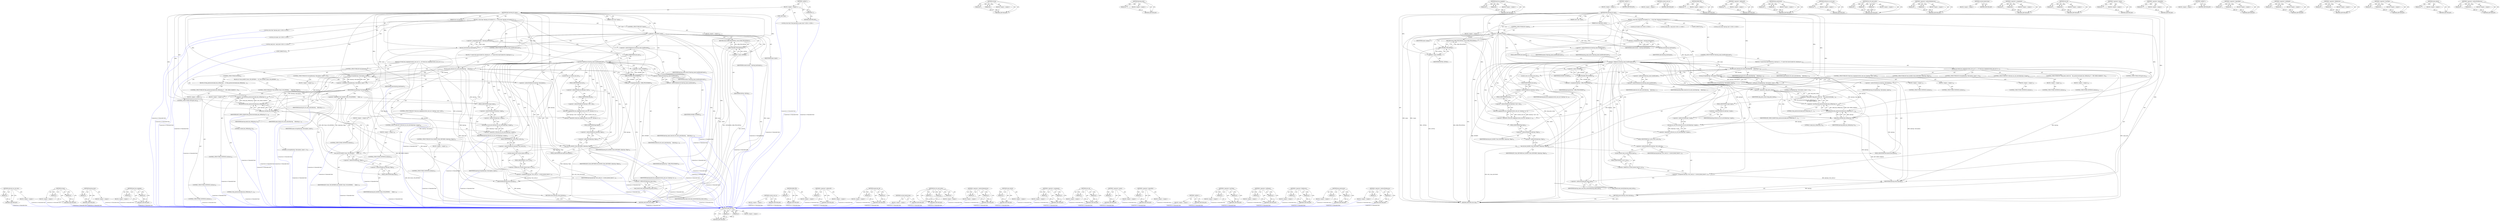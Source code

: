 digraph "&lt;operator&gt;.indirectFieldAccess" {
vulnerable_224 [label=<(METHOD,make_key_ref)>];
vulnerable_225 [label=<(PARAM,p1)>];
vulnerable_226 [label=<(PARAM,p2)>];
vulnerable_227 [label=<(BLOCK,&lt;empty&gt;,&lt;empty&gt;)>];
vulnerable_228 [label=<(METHOD_RETURN,ANY)>];
vulnerable_204 [label=<(METHOD,strcmp)>];
vulnerable_205 [label=<(PARAM,p1)>];
vulnerable_206 [label=<(PARAM,p2)>];
vulnerable_207 [label=<(BLOCK,&lt;empty&gt;,&lt;empty&gt;)>];
vulnerable_208 [label=<(METHOD_RETURN,ANY)>];
vulnerable_157 [label=<(METHOD,keyring_hash)>];
vulnerable_158 [label=<(PARAM,p1)>];
vulnerable_159 [label=<(BLOCK,&lt;empty&gt;,&lt;empty&gt;)>];
vulnerable_160 [label=<(METHOD_RETURN,ANY)>];
vulnerable_181 [label=<(METHOD,kuid_has_mapping)>];
vulnerable_182 [label=<(PARAM,p1)>];
vulnerable_183 [label=<(PARAM,p2)>];
vulnerable_184 [label=<(BLOCK,&lt;empty&gt;,&lt;empty&gt;)>];
vulnerable_185 [label=<(METHOD_RETURN,ANY)>];
vulnerable_6 [label=<(METHOD,&lt;global&gt;)<SUB>1</SUB>>];
vulnerable_7 [label=<(BLOCK,&lt;empty&gt;,&lt;empty&gt;)<SUB>1</SUB>>];
vulnerable_8 [label=<(METHOD,find_keyring_by_name)<SUB>1</SUB>>];
vulnerable_9 [label=<(PARAM,const char *name)<SUB>1</SUB>>];
vulnerable_10 [label=<(PARAM,bool skip_perm_check)<SUB>1</SUB>>];
vulnerable_11 [label=<(BLOCK,{
 	struct key *keyring;
 	int bucket;

	if (!n...,{
 	struct key *keyring;
 	int bucket;

	if (!n...)<SUB>2</SUB>>];
vulnerable_12 [label="<(LOCAL,struct key* keyring: key*)<SUB>3</SUB>>"];
vulnerable_13 [label="<(LOCAL,int bucket: int)<SUB>4</SUB>>"];
vulnerable_14 [label=<(CONTROL_STRUCTURE,IF,if (!name))<SUB>6</SUB>>];
vulnerable_15 [label=<(&lt;operator&gt;.logicalNot,!name)<SUB>6</SUB>>];
vulnerable_16 [label=<(IDENTIFIER,name,!name)<SUB>6</SUB>>];
vulnerable_17 [label=<(BLOCK,&lt;empty&gt;,&lt;empty&gt;)<SUB>7</SUB>>];
vulnerable_18 [label=<(RETURN,return ERR_PTR(-EINVAL);,return ERR_PTR(-EINVAL);)<SUB>7</SUB>>];
vulnerable_19 [label=<(ERR_PTR,ERR_PTR(-EINVAL))<SUB>7</SUB>>];
vulnerable_20 [label=<(&lt;operator&gt;.minus,-EINVAL)<SUB>7</SUB>>];
vulnerable_21 [label=<(IDENTIFIER,EINVAL,-EINVAL)<SUB>7</SUB>>];
vulnerable_22 [label=<(&lt;operator&gt;.assignment,bucket = keyring_hash(name))<SUB>9</SUB>>];
vulnerable_23 [label=<(IDENTIFIER,bucket,bucket = keyring_hash(name))<SUB>9</SUB>>];
vulnerable_24 [label=<(keyring_hash,keyring_hash(name))<SUB>9</SUB>>];
vulnerable_25 [label=<(IDENTIFIER,name,keyring_hash(name))<SUB>9</SUB>>];
vulnerable_26 [label="<(LOCAL,read_lock : read_lock)<SUB>11</SUB>>"];
vulnerable_27 [label=<(CONTROL_STRUCTURE,IF,if (keyring_name_hash[bucket].next))<SUB>13</SUB>>];
vulnerable_28 [label=<(&lt;operator&gt;.fieldAccess,keyring_name_hash[bucket].next)<SUB>13</SUB>>];
vulnerable_29 [label=<(&lt;operator&gt;.indirectIndexAccess,keyring_name_hash[bucket])<SUB>13</SUB>>];
vulnerable_30 [label=<(IDENTIFIER,keyring_name_hash,if (keyring_name_hash[bucket].next))<SUB>13</SUB>>];
vulnerable_31 [label=<(IDENTIFIER,bucket,if (keyring_name_hash[bucket].next))<SUB>13</SUB>>];
vulnerable_32 [label=<(FIELD_IDENTIFIER,next,next)<SUB>13</SUB>>];
vulnerable_33 [label=<(BLOCK,{
		/* search this hash bucket for a keyring wi...,{
		/* search this hash bucket for a keyring wi...)<SUB>13</SUB>>];
vulnerable_34 [label=<(list_for_each_entry,list_for_each_entry(keyring,
				    &amp;keyring_n...)<SUB>16</SUB>>];
vulnerable_35 [label=<(IDENTIFIER,keyring,list_for_each_entry(keyring,
				    &amp;keyring_n...)<SUB>16</SUB>>];
vulnerable_36 [label=<(&lt;operator&gt;.addressOf,&amp;keyring_name_hash[bucket])<SUB>17</SUB>>];
vulnerable_37 [label=<(&lt;operator&gt;.indirectIndexAccess,keyring_name_hash[bucket])<SUB>17</SUB>>];
vulnerable_38 [label=<(IDENTIFIER,keyring_name_hash,list_for_each_entry(keyring,
				    &amp;keyring_n...)<SUB>17</SUB>>];
vulnerable_39 [label=<(IDENTIFIER,bucket,list_for_each_entry(keyring,
				    &amp;keyring_n...)<SUB>17</SUB>>];
vulnerable_40 [label=<(IDENTIFIER,name_link,list_for_each_entry(keyring,
				    &amp;keyring_n...)<SUB>18</SUB>>];
vulnerable_41 [label=<(BLOCK,{
			if (!kuid_has_mapping(current_user_ns(), k...,{
			if (!kuid_has_mapping(current_user_ns(), k...)<SUB>19</SUB>>];
vulnerable_42 [label=<(CONTROL_STRUCTURE,IF,if (!kuid_has_mapping(current_user_ns(), keyring-&gt;user-&gt;uid)))<SUB>20</SUB>>];
vulnerable_43 [label=<(&lt;operator&gt;.logicalNot,!kuid_has_mapping(current_user_ns(), keyring-&gt;u...)<SUB>20</SUB>>];
vulnerable_44 [label=<(kuid_has_mapping,kuid_has_mapping(current_user_ns(), keyring-&gt;us...)<SUB>20</SUB>>];
vulnerable_45 [label=<(current_user_ns,current_user_ns())<SUB>20</SUB>>];
vulnerable_46 [label=<(&lt;operator&gt;.indirectFieldAccess,keyring-&gt;user-&gt;uid)<SUB>20</SUB>>];
vulnerable_47 [label=<(&lt;operator&gt;.indirectFieldAccess,keyring-&gt;user)<SUB>20</SUB>>];
vulnerable_48 [label=<(IDENTIFIER,keyring,kuid_has_mapping(current_user_ns(), keyring-&gt;us...)<SUB>20</SUB>>];
vulnerable_49 [label=<(FIELD_IDENTIFIER,user,user)<SUB>20</SUB>>];
vulnerable_50 [label=<(FIELD_IDENTIFIER,uid,uid)<SUB>20</SUB>>];
vulnerable_51 [label=<(BLOCK,&lt;empty&gt;,&lt;empty&gt;)<SUB>21</SUB>>];
vulnerable_52 [label=<(CONTROL_STRUCTURE,CONTINUE,continue;)<SUB>21</SUB>>];
vulnerable_53 [label=<(CONTROL_STRUCTURE,IF,if (test_bit(KEY_FLAG_REVOKED, &amp;keyring-&gt;flags)))<SUB>23</SUB>>];
vulnerable_54 [label=<(test_bit,test_bit(KEY_FLAG_REVOKED, &amp;keyring-&gt;flags))<SUB>23</SUB>>];
vulnerable_55 [label=<(IDENTIFIER,KEY_FLAG_REVOKED,test_bit(KEY_FLAG_REVOKED, &amp;keyring-&gt;flags))<SUB>23</SUB>>];
vulnerable_56 [label=<(&lt;operator&gt;.addressOf,&amp;keyring-&gt;flags)<SUB>23</SUB>>];
vulnerable_57 [label=<(&lt;operator&gt;.indirectFieldAccess,keyring-&gt;flags)<SUB>23</SUB>>];
vulnerable_58 [label=<(IDENTIFIER,keyring,test_bit(KEY_FLAG_REVOKED, &amp;keyring-&gt;flags))<SUB>23</SUB>>];
vulnerable_59 [label=<(FIELD_IDENTIFIER,flags,flags)<SUB>23</SUB>>];
vulnerable_60 [label=<(BLOCK,&lt;empty&gt;,&lt;empty&gt;)<SUB>24</SUB>>];
vulnerable_61 [label=<(CONTROL_STRUCTURE,CONTINUE,continue;)<SUB>24</SUB>>];
vulnerable_62 [label=<(CONTROL_STRUCTURE,IF,if (strcmp(keyring-&gt;description, name) != 0))<SUB>26</SUB>>];
vulnerable_63 [label=<(&lt;operator&gt;.notEquals,strcmp(keyring-&gt;description, name) != 0)<SUB>26</SUB>>];
vulnerable_64 [label=<(strcmp,strcmp(keyring-&gt;description, name))<SUB>26</SUB>>];
vulnerable_65 [label=<(&lt;operator&gt;.indirectFieldAccess,keyring-&gt;description)<SUB>26</SUB>>];
vulnerable_66 [label=<(IDENTIFIER,keyring,strcmp(keyring-&gt;description, name))<SUB>26</SUB>>];
vulnerable_67 [label=<(FIELD_IDENTIFIER,description,description)<SUB>26</SUB>>];
vulnerable_68 [label=<(IDENTIFIER,name,strcmp(keyring-&gt;description, name))<SUB>26</SUB>>];
vulnerable_69 [label=<(LITERAL,0,strcmp(keyring-&gt;description, name) != 0)<SUB>26</SUB>>];
vulnerable_70 [label=<(BLOCK,&lt;empty&gt;,&lt;empty&gt;)<SUB>27</SUB>>];
vulnerable_71 [label=<(CONTROL_STRUCTURE,CONTINUE,continue;)<SUB>27</SUB>>];
vulnerable_72 [label=<(CONTROL_STRUCTURE,IF,if (!skip_perm_check &amp;&amp;
			    key_permission(make_key_ref(keyring, 0),
					   KEY_NEED_SEARCH) &lt; 0))<SUB>29</SUB>>];
vulnerable_73 [label=<(&lt;operator&gt;.logicalAnd,!skip_perm_check &amp;&amp;
			    key_permission(make_...)<SUB>29</SUB>>];
vulnerable_74 [label=<(&lt;operator&gt;.logicalNot,!skip_perm_check)<SUB>29</SUB>>];
vulnerable_75 [label=<(IDENTIFIER,skip_perm_check,!skip_perm_check)<SUB>29</SUB>>];
vulnerable_76 [label=<(&lt;operator&gt;.lessThan,key_permission(make_key_ref(keyring, 0),
					 ...)<SUB>30</SUB>>];
vulnerable_77 [label=<(key_permission,key_permission(make_key_ref(keyring, 0),
					 ...)<SUB>30</SUB>>];
vulnerable_78 [label=<(make_key_ref,make_key_ref(keyring, 0))<SUB>30</SUB>>];
vulnerable_79 [label=<(IDENTIFIER,keyring,make_key_ref(keyring, 0))<SUB>30</SUB>>];
vulnerable_80 [label=<(LITERAL,0,make_key_ref(keyring, 0))<SUB>30</SUB>>];
vulnerable_81 [label=<(IDENTIFIER,KEY_NEED_SEARCH,key_permission(make_key_ref(keyring, 0),
					 ...)<SUB>31</SUB>>];
vulnerable_82 [label=<(LITERAL,0,key_permission(make_key_ref(keyring, 0),
					 ...)<SUB>31</SUB>>];
vulnerable_83 [label=<(BLOCK,&lt;empty&gt;,&lt;empty&gt;)<SUB>32</SUB>>];
vulnerable_84 [label=<(CONTROL_STRUCTURE,CONTINUE,continue;)<SUB>32</SUB>>];
vulnerable_85 [label=<(CONTROL_STRUCTURE,IF,if (!refcount_inc_not_zero(&amp;keyring-&gt;usage)))<SUB>37</SUB>>];
vulnerable_86 [label=<(&lt;operator&gt;.logicalNot,!refcount_inc_not_zero(&amp;keyring-&gt;usage))<SUB>37</SUB>>];
vulnerable_87 [label=<(refcount_inc_not_zero,refcount_inc_not_zero(&amp;keyring-&gt;usage))<SUB>37</SUB>>];
vulnerable_88 [label=<(&lt;operator&gt;.addressOf,&amp;keyring-&gt;usage)<SUB>37</SUB>>];
vulnerable_89 [label=<(&lt;operator&gt;.indirectFieldAccess,keyring-&gt;usage)<SUB>37</SUB>>];
vulnerable_90 [label=<(IDENTIFIER,keyring,refcount_inc_not_zero(&amp;keyring-&gt;usage))<SUB>37</SUB>>];
vulnerable_91 [label=<(FIELD_IDENTIFIER,usage,usage)<SUB>37</SUB>>];
vulnerable_92 [label=<(BLOCK,&lt;empty&gt;,&lt;empty&gt;)<SUB>38</SUB>>];
vulnerable_93 [label=<(CONTROL_STRUCTURE,CONTINUE,continue;)<SUB>38</SUB>>];
vulnerable_94 [label=<(&lt;operator&gt;.assignment,keyring-&gt;last_used_at = current_kernel_time().t...)<SUB>39</SUB>>];
vulnerable_95 [label=<(&lt;operator&gt;.indirectFieldAccess,keyring-&gt;last_used_at)<SUB>39</SUB>>];
vulnerable_96 [label=<(IDENTIFIER,keyring,keyring-&gt;last_used_at = current_kernel_time().t...)<SUB>39</SUB>>];
vulnerable_97 [label=<(FIELD_IDENTIFIER,last_used_at,last_used_at)<SUB>39</SUB>>];
vulnerable_98 [label=<(&lt;operator&gt;.fieldAccess,current_kernel_time().tv_sec)<SUB>39</SUB>>];
vulnerable_99 [label=<(current_kernel_time,current_kernel_time())<SUB>39</SUB>>];
vulnerable_100 [label=<(FIELD_IDENTIFIER,tv_sec,tv_sec)<SUB>39</SUB>>];
vulnerable_101 [label=<(CONTROL_STRUCTURE,GOTO,goto out;)<SUB>40</SUB>>];
vulnerable_102 [label=<(&lt;operator&gt;.assignment,keyring = ERR_PTR(-ENOKEY))<SUB>44</SUB>>];
vulnerable_103 [label=<(IDENTIFIER,keyring,keyring = ERR_PTR(-ENOKEY))<SUB>44</SUB>>];
vulnerable_104 [label=<(ERR_PTR,ERR_PTR(-ENOKEY))<SUB>44</SUB>>];
vulnerable_105 [label=<(&lt;operator&gt;.minus,-ENOKEY)<SUB>44</SUB>>];
vulnerable_106 [label=<(IDENTIFIER,ENOKEY,-ENOKEY)<SUB>44</SUB>>];
vulnerable_107 [label=<(JUMP_TARGET,out)<SUB>45</SUB>>];
vulnerable_108 [label=<(read_unlock,read_unlock(&amp;keyring_name_lock))<SUB>46</SUB>>];
vulnerable_109 [label=<(&lt;operator&gt;.addressOf,&amp;keyring_name_lock)<SUB>46</SUB>>];
vulnerable_110 [label=<(IDENTIFIER,keyring_name_lock,read_unlock(&amp;keyring_name_lock))<SUB>46</SUB>>];
vulnerable_111 [label=<(RETURN,return keyring;,return keyring;)<SUB>47</SUB>>];
vulnerable_112 [label=<(IDENTIFIER,keyring,return keyring;)<SUB>47</SUB>>];
vulnerable_113 [label=<(METHOD_RETURN,struct key)<SUB>1</SUB>>];
vulnerable_115 [label=<(METHOD_RETURN,ANY)<SUB>1</SUB>>];
vulnerable_186 [label=<(METHOD,current_user_ns)>];
vulnerable_187 [label=<(BLOCK,&lt;empty&gt;,&lt;empty&gt;)>];
vulnerable_188 [label=<(METHOD_RETURN,ANY)>];
vulnerable_144 [label=<(METHOD,ERR_PTR)>];
vulnerable_145 [label=<(PARAM,p1)>];
vulnerable_146 [label=<(BLOCK,&lt;empty&gt;,&lt;empty&gt;)>];
vulnerable_147 [label=<(METHOD_RETURN,ANY)>];
vulnerable_177 [label=<(METHOD,&lt;operator&gt;.addressOf)>];
vulnerable_178 [label=<(PARAM,p1)>];
vulnerable_179 [label=<(BLOCK,&lt;empty&gt;,&lt;empty&gt;)>];
vulnerable_180 [label=<(METHOD_RETURN,ANY)>];
vulnerable_219 [label=<(METHOD,key_permission)>];
vulnerable_220 [label=<(PARAM,p1)>];
vulnerable_221 [label=<(PARAM,p2)>];
vulnerable_222 [label=<(BLOCK,&lt;empty&gt;,&lt;empty&gt;)>];
vulnerable_223 [label=<(METHOD_RETURN,ANY)>];
vulnerable_229 [label=<(METHOD,refcount_inc_not_zero)>];
vulnerable_230 [label=<(PARAM,p1)>];
vulnerable_231 [label=<(BLOCK,&lt;empty&gt;,&lt;empty&gt;)>];
vulnerable_232 [label=<(METHOD_RETURN,ANY)>];
vulnerable_171 [label=<(METHOD,list_for_each_entry)>];
vulnerable_172 [label=<(PARAM,p1)>];
vulnerable_173 [label=<(PARAM,p2)>];
vulnerable_174 [label=<(PARAM,p3)>];
vulnerable_175 [label=<(BLOCK,&lt;empty&gt;,&lt;empty&gt;)>];
vulnerable_176 [label=<(METHOD_RETURN,ANY)>];
vulnerable_166 [label=<(METHOD,&lt;operator&gt;.indirectIndexAccess)>];
vulnerable_167 [label=<(PARAM,p1)>];
vulnerable_168 [label=<(PARAM,p2)>];
vulnerable_169 [label=<(BLOCK,&lt;empty&gt;,&lt;empty&gt;)>];
vulnerable_170 [label=<(METHOD_RETURN,ANY)>];
vulnerable_233 [label=<(METHOD,current_kernel_time)>];
vulnerable_234 [label=<(BLOCK,&lt;empty&gt;,&lt;empty&gt;)>];
vulnerable_235 [label=<(METHOD_RETURN,ANY)>];
vulnerable_152 [label=<(METHOD,&lt;operator&gt;.assignment)>];
vulnerable_153 [label=<(PARAM,p1)>];
vulnerable_154 [label=<(PARAM,p2)>];
vulnerable_155 [label=<(BLOCK,&lt;empty&gt;,&lt;empty&gt;)>];
vulnerable_156 [label=<(METHOD_RETURN,ANY)>];
vulnerable_194 [label=<(METHOD,test_bit)>];
vulnerable_195 [label=<(PARAM,p1)>];
vulnerable_196 [label=<(PARAM,p2)>];
vulnerable_197 [label=<(BLOCK,&lt;empty&gt;,&lt;empty&gt;)>];
vulnerable_198 [label=<(METHOD_RETURN,ANY)>];
vulnerable_148 [label=<(METHOD,&lt;operator&gt;.minus)>];
vulnerable_149 [label=<(PARAM,p1)>];
vulnerable_150 [label=<(BLOCK,&lt;empty&gt;,&lt;empty&gt;)>];
vulnerable_151 [label=<(METHOD_RETURN,ANY)>];
vulnerable_140 [label=<(METHOD,&lt;operator&gt;.logicalNot)>];
vulnerable_141 [label=<(PARAM,p1)>];
vulnerable_142 [label=<(BLOCK,&lt;empty&gt;,&lt;empty&gt;)>];
vulnerable_143 [label=<(METHOD_RETURN,ANY)>];
vulnerable_134 [label=<(METHOD,&lt;global&gt;)<SUB>1</SUB>>];
vulnerable_135 [label=<(BLOCK,&lt;empty&gt;,&lt;empty&gt;)>];
vulnerable_136 [label=<(METHOD_RETURN,ANY)>];
vulnerable_209 [label=<(METHOD,&lt;operator&gt;.logicalAnd)>];
vulnerable_210 [label=<(PARAM,p1)>];
vulnerable_211 [label=<(PARAM,p2)>];
vulnerable_212 [label=<(BLOCK,&lt;empty&gt;,&lt;empty&gt;)>];
vulnerable_213 [label=<(METHOD_RETURN,ANY)>];
vulnerable_199 [label=<(METHOD,&lt;operator&gt;.notEquals)>];
vulnerable_200 [label=<(PARAM,p1)>];
vulnerable_201 [label=<(PARAM,p2)>];
vulnerable_202 [label=<(BLOCK,&lt;empty&gt;,&lt;empty&gt;)>];
vulnerable_203 [label=<(METHOD_RETURN,ANY)>];
vulnerable_161 [label=<(METHOD,&lt;operator&gt;.fieldAccess)>];
vulnerable_162 [label=<(PARAM,p1)>];
vulnerable_163 [label=<(PARAM,p2)>];
vulnerable_164 [label=<(BLOCK,&lt;empty&gt;,&lt;empty&gt;)>];
vulnerable_165 [label=<(METHOD_RETURN,ANY)>];
vulnerable_214 [label=<(METHOD,&lt;operator&gt;.lessThan)>];
vulnerable_215 [label=<(PARAM,p1)>];
vulnerable_216 [label=<(PARAM,p2)>];
vulnerable_217 [label=<(BLOCK,&lt;empty&gt;,&lt;empty&gt;)>];
vulnerable_218 [label=<(METHOD_RETURN,ANY)>];
vulnerable_236 [label=<(METHOD,read_unlock)>];
vulnerable_237 [label=<(PARAM,p1)>];
vulnerable_238 [label=<(BLOCK,&lt;empty&gt;,&lt;empty&gt;)>];
vulnerable_239 [label=<(METHOD_RETURN,ANY)>];
vulnerable_189 [label=<(METHOD,&lt;operator&gt;.indirectFieldAccess)>];
vulnerable_190 [label=<(PARAM,p1)>];
vulnerable_191 [label=<(PARAM,p2)>];
vulnerable_192 [label=<(BLOCK,&lt;empty&gt;,&lt;empty&gt;)>];
vulnerable_193 [label=<(METHOD_RETURN,ANY)>];
fixed_242 [label=<(METHOD,refcount_inc_not_zero)>];
fixed_243 [label=<(PARAM,p1)>];
fixed_244 [label=<(BLOCK,&lt;empty&gt;,&lt;empty&gt;)>];
fixed_245 [label=<(METHOD_RETURN,ANY)>];
fixed_222 [label=<(METHOD,strcmp)>];
fixed_223 [label=<(PARAM,p1)>];
fixed_224 [label=<(PARAM,p2)>];
fixed_225 [label=<(BLOCK,&lt;empty&gt;,&lt;empty&gt;)>];
fixed_226 [label=<(METHOD_RETURN,ANY)>];
fixed_175 [label=<(METHOD,keyring_hash)>];
fixed_176 [label=<(PARAM,p1)>];
fixed_177 [label=<(BLOCK,&lt;empty&gt;,&lt;empty&gt;)>];
fixed_178 [label=<(METHOD_RETURN,ANY)>];
fixed_199 [label=<(METHOD,kuid_has_mapping)>];
fixed_200 [label=<(PARAM,p1)>];
fixed_201 [label=<(PARAM,p2)>];
fixed_202 [label=<(BLOCK,&lt;empty&gt;,&lt;empty&gt;)>];
fixed_203 [label=<(METHOD_RETURN,ANY)>];
fixed_6 [label=<(METHOD,&lt;global&gt;)<SUB>1</SUB>>];
fixed_7 [label=<(BLOCK,&lt;empty&gt;,&lt;empty&gt;)<SUB>1</SUB>>];
fixed_8 [label=<(TYPE_DECL,key)<SUB>1</SUB>>];
fixed_9 [label="<(LOCAL,struct key* find_keyring_by_name: key*)<SUB>1</SUB>>"];
fixed_10 [label=<(UNKNOWN,),))<SUB>1</SUB>>];
fixed_11 [label=<(METHOD,find_keyring_by_name)<SUB>2</SUB>>];
fixed_12 [label=<(PARAM,const char *name)<SUB>2</SUB>>];
fixed_13 [label=<(PARAM,bool uid_keyring)<SUB>2</SUB>>];
fixed_14 [label=<(BLOCK,{
 	struct key *keyring;
 	int bucket;

	if (!n...,{
 	struct key *keyring;
 	int bucket;

	if (!n...)<SUB>3</SUB>>];
fixed_15 [label="<(LOCAL,struct key* keyring: key*)<SUB>4</SUB>>"];
fixed_16 [label="<(LOCAL,int bucket: int)<SUB>5</SUB>>"];
fixed_17 [label=<(CONTROL_STRUCTURE,IF,if (!name))<SUB>7</SUB>>];
fixed_18 [label=<(&lt;operator&gt;.logicalNot,!name)<SUB>7</SUB>>];
fixed_19 [label=<(IDENTIFIER,name,!name)<SUB>7</SUB>>];
fixed_20 [label=<(BLOCK,&lt;empty&gt;,&lt;empty&gt;)<SUB>8</SUB>>];
fixed_21 [label=<(RETURN,return ERR_PTR(-EINVAL);,return ERR_PTR(-EINVAL);)<SUB>8</SUB>>];
fixed_22 [label=<(ERR_PTR,ERR_PTR(-EINVAL))<SUB>8</SUB>>];
fixed_23 [label=<(&lt;operator&gt;.minus,-EINVAL)<SUB>8</SUB>>];
fixed_24 [label=<(IDENTIFIER,EINVAL,-EINVAL)<SUB>8</SUB>>];
fixed_25 [label=<(&lt;operator&gt;.assignment,bucket = keyring_hash(name))<SUB>10</SUB>>];
fixed_26 [label=<(IDENTIFIER,bucket,bucket = keyring_hash(name))<SUB>10</SUB>>];
fixed_27 [label=<(keyring_hash,keyring_hash(name))<SUB>10</SUB>>];
fixed_28 [label=<(IDENTIFIER,name,keyring_hash(name))<SUB>10</SUB>>];
fixed_29 [label="<(LOCAL,read_lock : read_lock)<SUB>12</SUB>>"];
fixed_30 [label=<(CONTROL_STRUCTURE,IF,if (keyring_name_hash[bucket].next))<SUB>14</SUB>>];
fixed_31 [label=<(&lt;operator&gt;.fieldAccess,keyring_name_hash[bucket].next)<SUB>14</SUB>>];
fixed_32 [label=<(&lt;operator&gt;.indirectIndexAccess,keyring_name_hash[bucket])<SUB>14</SUB>>];
fixed_33 [label=<(IDENTIFIER,keyring_name_hash,if (keyring_name_hash[bucket].next))<SUB>14</SUB>>];
fixed_34 [label=<(IDENTIFIER,bucket,if (keyring_name_hash[bucket].next))<SUB>14</SUB>>];
fixed_35 [label=<(FIELD_IDENTIFIER,next,next)<SUB>14</SUB>>];
fixed_36 [label=<(BLOCK,{
		/* search this hash bucket for a keyring wi...,{
		/* search this hash bucket for a keyring wi...)<SUB>14</SUB>>];
fixed_37 [label=<(list_for_each_entry,list_for_each_entry(keyring,
				    &amp;keyring_n...)<SUB>17</SUB>>];
fixed_38 [label=<(IDENTIFIER,keyring,list_for_each_entry(keyring,
				    &amp;keyring_n...)<SUB>17</SUB>>];
fixed_39 [label=<(&lt;operator&gt;.addressOf,&amp;keyring_name_hash[bucket])<SUB>18</SUB>>];
fixed_40 [label=<(&lt;operator&gt;.indirectIndexAccess,keyring_name_hash[bucket])<SUB>18</SUB>>];
fixed_41 [label=<(IDENTIFIER,keyring_name_hash,list_for_each_entry(keyring,
				    &amp;keyring_n...)<SUB>18</SUB>>];
fixed_42 [label=<(IDENTIFIER,bucket,list_for_each_entry(keyring,
				    &amp;keyring_n...)<SUB>18</SUB>>];
fixed_43 [label=<(IDENTIFIER,name_link,list_for_each_entry(keyring,
				    &amp;keyring_n...)<SUB>19</SUB>>];
fixed_44 [label=<(BLOCK,{
			if (!kuid_has_mapping(current_user_ns(), k...,{
			if (!kuid_has_mapping(current_user_ns(), k...)<SUB>20</SUB>>];
fixed_45 [label=<(CONTROL_STRUCTURE,IF,if (!kuid_has_mapping(current_user_ns(), keyring-&gt;user-&gt;uid)))<SUB>21</SUB>>];
fixed_46 [label=<(&lt;operator&gt;.logicalNot,!kuid_has_mapping(current_user_ns(), keyring-&gt;u...)<SUB>21</SUB>>];
fixed_47 [label=<(kuid_has_mapping,kuid_has_mapping(current_user_ns(), keyring-&gt;us...)<SUB>21</SUB>>];
fixed_48 [label=<(current_user_ns,current_user_ns())<SUB>21</SUB>>];
fixed_49 [label=<(&lt;operator&gt;.indirectFieldAccess,keyring-&gt;user-&gt;uid)<SUB>21</SUB>>];
fixed_50 [label=<(&lt;operator&gt;.indirectFieldAccess,keyring-&gt;user)<SUB>21</SUB>>];
fixed_51 [label=<(IDENTIFIER,keyring,kuid_has_mapping(current_user_ns(), keyring-&gt;us...)<SUB>21</SUB>>];
fixed_52 [label=<(FIELD_IDENTIFIER,user,user)<SUB>21</SUB>>];
fixed_53 [label=<(FIELD_IDENTIFIER,uid,uid)<SUB>21</SUB>>];
fixed_54 [label=<(BLOCK,&lt;empty&gt;,&lt;empty&gt;)<SUB>22</SUB>>];
fixed_55 [label=<(CONTROL_STRUCTURE,CONTINUE,continue;)<SUB>22</SUB>>];
fixed_56 [label=<(CONTROL_STRUCTURE,IF,if (test_bit(KEY_FLAG_REVOKED, &amp;keyring-&gt;flags)))<SUB>24</SUB>>];
fixed_57 [label=<(test_bit,test_bit(KEY_FLAG_REVOKED, &amp;keyring-&gt;flags))<SUB>24</SUB>>];
fixed_58 [label=<(IDENTIFIER,KEY_FLAG_REVOKED,test_bit(KEY_FLAG_REVOKED, &amp;keyring-&gt;flags))<SUB>24</SUB>>];
fixed_59 [label=<(&lt;operator&gt;.addressOf,&amp;keyring-&gt;flags)<SUB>24</SUB>>];
fixed_60 [label=<(&lt;operator&gt;.indirectFieldAccess,keyring-&gt;flags)<SUB>24</SUB>>];
fixed_61 [label=<(IDENTIFIER,keyring,test_bit(KEY_FLAG_REVOKED, &amp;keyring-&gt;flags))<SUB>24</SUB>>];
fixed_62 [label=<(FIELD_IDENTIFIER,flags,flags)<SUB>24</SUB>>];
fixed_63 [label=<(BLOCK,&lt;empty&gt;,&lt;empty&gt;)<SUB>25</SUB>>];
fixed_64 [label=<(CONTROL_STRUCTURE,CONTINUE,continue;)<SUB>25</SUB>>];
fixed_65 [label=<(CONTROL_STRUCTURE,IF,if (strcmp(keyring-&gt;description, name) != 0))<SUB>27</SUB>>];
fixed_66 [label=<(&lt;operator&gt;.notEquals,strcmp(keyring-&gt;description, name) != 0)<SUB>27</SUB>>];
fixed_67 [label=<(strcmp,strcmp(keyring-&gt;description, name))<SUB>27</SUB>>];
fixed_68 [label=<(&lt;operator&gt;.indirectFieldAccess,keyring-&gt;description)<SUB>27</SUB>>];
fixed_69 [label=<(IDENTIFIER,keyring,strcmp(keyring-&gt;description, name))<SUB>27</SUB>>];
fixed_70 [label=<(FIELD_IDENTIFIER,description,description)<SUB>27</SUB>>];
fixed_71 [label=<(IDENTIFIER,name,strcmp(keyring-&gt;description, name))<SUB>27</SUB>>];
fixed_72 [label=<(LITERAL,0,strcmp(keyring-&gt;description, name) != 0)<SUB>27</SUB>>];
fixed_73 [label=<(BLOCK,&lt;empty&gt;,&lt;empty&gt;)<SUB>28</SUB>>];
fixed_74 [label=<(CONTROL_STRUCTURE,CONTINUE,continue;)<SUB>28</SUB>>];
fixed_75 [label=<(CONTROL_STRUCTURE,IF,if (uid_keyring))<SUB>30</SUB>>];
fixed_76 [label=<(IDENTIFIER,uid_keyring,if (uid_keyring))<SUB>30</SUB>>];
fixed_77 [label=<(BLOCK,{
				if (!test_bit(KEY_FLAG_UID_KEYRING,
					...,{
				if (!test_bit(KEY_FLAG_UID_KEYRING,
					...)<SUB>30</SUB>>];
fixed_78 [label=<(CONTROL_STRUCTURE,IF,if (!test_bit(KEY_FLAG_UID_KEYRING,
					      &amp;keyring-&gt;flags)))<SUB>31</SUB>>];
fixed_79 [label=<(&lt;operator&gt;.logicalNot,!test_bit(KEY_FLAG_UID_KEYRING,
					      &amp;key...)<SUB>31</SUB>>];
fixed_80 [label=<(test_bit,test_bit(KEY_FLAG_UID_KEYRING,
					      &amp;keyr...)<SUB>31</SUB>>];
fixed_81 [label=<(IDENTIFIER,KEY_FLAG_UID_KEYRING,test_bit(KEY_FLAG_UID_KEYRING,
					      &amp;keyr...)<SUB>31</SUB>>];
fixed_82 [label=<(&lt;operator&gt;.addressOf,&amp;keyring-&gt;flags)<SUB>32</SUB>>];
fixed_83 [label=<(&lt;operator&gt;.indirectFieldAccess,keyring-&gt;flags)<SUB>32</SUB>>];
fixed_84 [label=<(IDENTIFIER,keyring,test_bit(KEY_FLAG_UID_KEYRING,
					      &amp;keyr...)<SUB>32</SUB>>];
fixed_85 [label=<(FIELD_IDENTIFIER,flags,flags)<SUB>32</SUB>>];
fixed_86 [label=<(BLOCK,&lt;empty&gt;,&lt;empty&gt;)<SUB>33</SUB>>];
fixed_87 [label=<(CONTROL_STRUCTURE,CONTINUE,continue;)<SUB>33</SUB>>];
fixed_88 [label=<(CONTROL_STRUCTURE,ELSE,else)<SUB>34</SUB>>];
fixed_89 [label=<(BLOCK,{
				if (key_permission(make_key_ref(keyring, ...,{
				if (key_permission(make_key_ref(keyring, ...)<SUB>34</SUB>>];
fixed_90 [label=<(CONTROL_STRUCTURE,IF,if (key_permission(make_key_ref(keyring, 0),
						   KEY_NEED_SEARCH) &lt; 0))<SUB>35</SUB>>];
fixed_91 [label=<(&lt;operator&gt;.lessThan,key_permission(make_key_ref(keyring, 0),
						...)<SUB>35</SUB>>];
fixed_92 [label=<(key_permission,key_permission(make_key_ref(keyring, 0),
						...)<SUB>35</SUB>>];
fixed_93 [label=<(make_key_ref,make_key_ref(keyring, 0))<SUB>35</SUB>>];
fixed_94 [label=<(IDENTIFIER,keyring,make_key_ref(keyring, 0))<SUB>35</SUB>>];
fixed_95 [label=<(LITERAL,0,make_key_ref(keyring, 0))<SUB>35</SUB>>];
fixed_96 [label=<(IDENTIFIER,KEY_NEED_SEARCH,key_permission(make_key_ref(keyring, 0),
						...)<SUB>36</SUB>>];
fixed_97 [label=<(LITERAL,0,key_permission(make_key_ref(keyring, 0),
						...)<SUB>36</SUB>>];
fixed_98 [label=<(BLOCK,&lt;empty&gt;,&lt;empty&gt;)<SUB>37</SUB>>];
fixed_99 [label=<(CONTROL_STRUCTURE,CONTINUE,continue;)<SUB>37</SUB>>];
fixed_100 [label=<(CONTROL_STRUCTURE,IF,if (!refcount_inc_not_zero(&amp;keyring-&gt;usage)))<SUB>43</SUB>>];
fixed_101 [label=<(&lt;operator&gt;.logicalNot,!refcount_inc_not_zero(&amp;keyring-&gt;usage))<SUB>43</SUB>>];
fixed_102 [label=<(refcount_inc_not_zero,refcount_inc_not_zero(&amp;keyring-&gt;usage))<SUB>43</SUB>>];
fixed_103 [label=<(&lt;operator&gt;.addressOf,&amp;keyring-&gt;usage)<SUB>43</SUB>>];
fixed_104 [label=<(&lt;operator&gt;.indirectFieldAccess,keyring-&gt;usage)<SUB>43</SUB>>];
fixed_105 [label=<(IDENTIFIER,keyring,refcount_inc_not_zero(&amp;keyring-&gt;usage))<SUB>43</SUB>>];
fixed_106 [label=<(FIELD_IDENTIFIER,usage,usage)<SUB>43</SUB>>];
fixed_107 [label=<(BLOCK,&lt;empty&gt;,&lt;empty&gt;)<SUB>44</SUB>>];
fixed_108 [label=<(CONTROL_STRUCTURE,CONTINUE,continue;)<SUB>44</SUB>>];
fixed_109 [label=<(&lt;operator&gt;.assignment,keyring-&gt;last_used_at = current_kernel_time().t...)<SUB>45</SUB>>];
fixed_110 [label=<(&lt;operator&gt;.indirectFieldAccess,keyring-&gt;last_used_at)<SUB>45</SUB>>];
fixed_111 [label=<(IDENTIFIER,keyring,keyring-&gt;last_used_at = current_kernel_time().t...)<SUB>45</SUB>>];
fixed_112 [label=<(FIELD_IDENTIFIER,last_used_at,last_used_at)<SUB>45</SUB>>];
fixed_113 [label=<(&lt;operator&gt;.fieldAccess,current_kernel_time().tv_sec)<SUB>45</SUB>>];
fixed_114 [label=<(current_kernel_time,current_kernel_time())<SUB>45</SUB>>];
fixed_115 [label=<(FIELD_IDENTIFIER,tv_sec,tv_sec)<SUB>45</SUB>>];
fixed_116 [label=<(CONTROL_STRUCTURE,GOTO,goto out;)<SUB>46</SUB>>];
fixed_117 [label=<(&lt;operator&gt;.assignment,keyring = ERR_PTR(-ENOKEY))<SUB>50</SUB>>];
fixed_118 [label=<(IDENTIFIER,keyring,keyring = ERR_PTR(-ENOKEY))<SUB>50</SUB>>];
fixed_119 [label=<(ERR_PTR,ERR_PTR(-ENOKEY))<SUB>50</SUB>>];
fixed_120 [label=<(&lt;operator&gt;.minus,-ENOKEY)<SUB>50</SUB>>];
fixed_121 [label=<(IDENTIFIER,ENOKEY,-ENOKEY)<SUB>50</SUB>>];
fixed_122 [label=<(JUMP_TARGET,out)<SUB>51</SUB>>];
fixed_123 [label=<(read_unlock,read_unlock(&amp;keyring_name_lock))<SUB>52</SUB>>];
fixed_124 [label=<(&lt;operator&gt;.addressOf,&amp;keyring_name_lock)<SUB>52</SUB>>];
fixed_125 [label=<(IDENTIFIER,keyring_name_lock,read_unlock(&amp;keyring_name_lock))<SUB>52</SUB>>];
fixed_126 [label=<(RETURN,return keyring;,return keyring;)<SUB>53</SUB>>];
fixed_127 [label=<(IDENTIFIER,keyring,return keyring;)<SUB>53</SUB>>];
fixed_128 [label=<(METHOD_RETURN,struct key)<SUB>2</SUB>>];
fixed_130 [label=<(METHOD_RETURN,ANY)<SUB>1</SUB>>];
fixed_204 [label=<(METHOD,current_user_ns)>];
fixed_205 [label=<(BLOCK,&lt;empty&gt;,&lt;empty&gt;)>];
fixed_206 [label=<(METHOD_RETURN,ANY)>];
fixed_162 [label=<(METHOD,ERR_PTR)>];
fixed_163 [label=<(PARAM,p1)>];
fixed_164 [label=<(BLOCK,&lt;empty&gt;,&lt;empty&gt;)>];
fixed_165 [label=<(METHOD_RETURN,ANY)>];
fixed_195 [label=<(METHOD,&lt;operator&gt;.addressOf)>];
fixed_196 [label=<(PARAM,p1)>];
fixed_197 [label=<(BLOCK,&lt;empty&gt;,&lt;empty&gt;)>];
fixed_198 [label=<(METHOD_RETURN,ANY)>];
fixed_237 [label=<(METHOD,make_key_ref)>];
fixed_238 [label=<(PARAM,p1)>];
fixed_239 [label=<(PARAM,p2)>];
fixed_240 [label=<(BLOCK,&lt;empty&gt;,&lt;empty&gt;)>];
fixed_241 [label=<(METHOD_RETURN,ANY)>];
fixed_246 [label=<(METHOD,current_kernel_time)>];
fixed_247 [label=<(BLOCK,&lt;empty&gt;,&lt;empty&gt;)>];
fixed_248 [label=<(METHOD_RETURN,ANY)>];
fixed_189 [label=<(METHOD,list_for_each_entry)>];
fixed_190 [label=<(PARAM,p1)>];
fixed_191 [label=<(PARAM,p2)>];
fixed_192 [label=<(PARAM,p3)>];
fixed_193 [label=<(BLOCK,&lt;empty&gt;,&lt;empty&gt;)>];
fixed_194 [label=<(METHOD_RETURN,ANY)>];
fixed_184 [label=<(METHOD,&lt;operator&gt;.indirectIndexAccess)>];
fixed_185 [label=<(PARAM,p1)>];
fixed_186 [label=<(PARAM,p2)>];
fixed_187 [label=<(BLOCK,&lt;empty&gt;,&lt;empty&gt;)>];
fixed_188 [label=<(METHOD_RETURN,ANY)>];
fixed_249 [label=<(METHOD,read_unlock)>];
fixed_250 [label=<(PARAM,p1)>];
fixed_251 [label=<(BLOCK,&lt;empty&gt;,&lt;empty&gt;)>];
fixed_252 [label=<(METHOD_RETURN,ANY)>];
fixed_170 [label=<(METHOD,&lt;operator&gt;.assignment)>];
fixed_171 [label=<(PARAM,p1)>];
fixed_172 [label=<(PARAM,p2)>];
fixed_173 [label=<(BLOCK,&lt;empty&gt;,&lt;empty&gt;)>];
fixed_174 [label=<(METHOD_RETURN,ANY)>];
fixed_212 [label=<(METHOD,test_bit)>];
fixed_213 [label=<(PARAM,p1)>];
fixed_214 [label=<(PARAM,p2)>];
fixed_215 [label=<(BLOCK,&lt;empty&gt;,&lt;empty&gt;)>];
fixed_216 [label=<(METHOD_RETURN,ANY)>];
fixed_166 [label=<(METHOD,&lt;operator&gt;.minus)>];
fixed_167 [label=<(PARAM,p1)>];
fixed_168 [label=<(BLOCK,&lt;empty&gt;,&lt;empty&gt;)>];
fixed_169 [label=<(METHOD_RETURN,ANY)>];
fixed_158 [label=<(METHOD,&lt;operator&gt;.logicalNot)>];
fixed_159 [label=<(PARAM,p1)>];
fixed_160 [label=<(BLOCK,&lt;empty&gt;,&lt;empty&gt;)>];
fixed_161 [label=<(METHOD_RETURN,ANY)>];
fixed_152 [label=<(METHOD,&lt;global&gt;)<SUB>1</SUB>>];
fixed_153 [label=<(BLOCK,&lt;empty&gt;,&lt;empty&gt;)>];
fixed_154 [label=<(METHOD_RETURN,ANY)>];
fixed_227 [label=<(METHOD,&lt;operator&gt;.lessThan)>];
fixed_228 [label=<(PARAM,p1)>];
fixed_229 [label=<(PARAM,p2)>];
fixed_230 [label=<(BLOCK,&lt;empty&gt;,&lt;empty&gt;)>];
fixed_231 [label=<(METHOD_RETURN,ANY)>];
fixed_217 [label=<(METHOD,&lt;operator&gt;.notEquals)>];
fixed_218 [label=<(PARAM,p1)>];
fixed_219 [label=<(PARAM,p2)>];
fixed_220 [label=<(BLOCK,&lt;empty&gt;,&lt;empty&gt;)>];
fixed_221 [label=<(METHOD_RETURN,ANY)>];
fixed_179 [label=<(METHOD,&lt;operator&gt;.fieldAccess)>];
fixed_180 [label=<(PARAM,p1)>];
fixed_181 [label=<(PARAM,p2)>];
fixed_182 [label=<(BLOCK,&lt;empty&gt;,&lt;empty&gt;)>];
fixed_183 [label=<(METHOD_RETURN,ANY)>];
fixed_232 [label=<(METHOD,key_permission)>];
fixed_233 [label=<(PARAM,p1)>];
fixed_234 [label=<(PARAM,p2)>];
fixed_235 [label=<(BLOCK,&lt;empty&gt;,&lt;empty&gt;)>];
fixed_236 [label=<(METHOD_RETURN,ANY)>];
fixed_207 [label=<(METHOD,&lt;operator&gt;.indirectFieldAccess)>];
fixed_208 [label=<(PARAM,p1)>];
fixed_209 [label=<(PARAM,p2)>];
fixed_210 [label=<(BLOCK,&lt;empty&gt;,&lt;empty&gt;)>];
fixed_211 [label=<(METHOD_RETURN,ANY)>];
vulnerable_224 -> vulnerable_225  [key=0, label="AST: "];
vulnerable_224 -> vulnerable_225  [key=1, label="DDG: "];
vulnerable_224 -> vulnerable_227  [key=0, label="AST: "];
vulnerable_224 -> vulnerable_226  [key=0, label="AST: "];
vulnerable_224 -> vulnerable_226  [key=1, label="DDG: "];
vulnerable_224 -> vulnerable_228  [key=0, label="AST: "];
vulnerable_224 -> vulnerable_228  [key=1, label="CFG: "];
vulnerable_225 -> vulnerable_228  [key=0, label="DDG: p1"];
vulnerable_226 -> vulnerable_228  [key=0, label="DDG: p2"];
vulnerable_204 -> vulnerable_205  [key=0, label="AST: "];
vulnerable_204 -> vulnerable_205  [key=1, label="DDG: "];
vulnerable_204 -> vulnerable_207  [key=0, label="AST: "];
vulnerable_204 -> vulnerable_206  [key=0, label="AST: "];
vulnerable_204 -> vulnerable_206  [key=1, label="DDG: "];
vulnerable_204 -> vulnerable_208  [key=0, label="AST: "];
vulnerable_204 -> vulnerable_208  [key=1, label="CFG: "];
vulnerable_205 -> vulnerable_208  [key=0, label="DDG: p1"];
vulnerable_206 -> vulnerable_208  [key=0, label="DDG: p2"];
vulnerable_157 -> vulnerable_158  [key=0, label="AST: "];
vulnerable_157 -> vulnerable_158  [key=1, label="DDG: "];
vulnerable_157 -> vulnerable_159  [key=0, label="AST: "];
vulnerable_157 -> vulnerable_160  [key=0, label="AST: "];
vulnerable_157 -> vulnerable_160  [key=1, label="CFG: "];
vulnerable_158 -> vulnerable_160  [key=0, label="DDG: p1"];
vulnerable_181 -> vulnerable_182  [key=0, label="AST: "];
vulnerable_181 -> vulnerable_182  [key=1, label="DDG: "];
vulnerable_181 -> vulnerable_184  [key=0, label="AST: "];
vulnerable_181 -> vulnerable_183  [key=0, label="AST: "];
vulnerable_181 -> vulnerable_183  [key=1, label="DDG: "];
vulnerable_181 -> vulnerable_185  [key=0, label="AST: "];
vulnerable_181 -> vulnerable_185  [key=1, label="CFG: "];
vulnerable_182 -> vulnerable_185  [key=0, label="DDG: p1"];
vulnerable_183 -> vulnerable_185  [key=0, label="DDG: p2"];
vulnerable_6 -> vulnerable_7  [key=0, label="AST: "];
vulnerable_6 -> vulnerable_115  [key=0, label="AST: "];
vulnerable_6 -> vulnerable_115  [key=1, label="CFG: "];
vulnerable_7 -> vulnerable_8  [key=0, label="AST: "];
vulnerable_8 -> vulnerable_9  [key=0, label="AST: "];
vulnerable_8 -> vulnerable_9  [key=1, label="DDG: "];
vulnerable_8 -> vulnerable_10  [key=0, label="AST: "];
vulnerable_8 -> vulnerable_10  [key=1, label="DDG: "];
vulnerable_8 -> vulnerable_11  [key=0, label="AST: "];
vulnerable_8 -> vulnerable_113  [key=0, label="AST: "];
vulnerable_8 -> vulnerable_15  [key=0, label="CFG: "];
vulnerable_8 -> vulnerable_15  [key=1, label="DDG: "];
vulnerable_8 -> vulnerable_108  [key=0, label="DDG: "];
vulnerable_8 -> vulnerable_112  [key=0, label="DDG: "];
vulnerable_8 -> vulnerable_24  [key=0, label="DDG: "];
vulnerable_8 -> vulnerable_34  [key=0, label="DDG: "];
vulnerable_8 -> vulnerable_105  [key=0, label="DDG: "];
vulnerable_8 -> vulnerable_20  [key=0, label="DDG: "];
vulnerable_8 -> vulnerable_54  [key=0, label="DDG: "];
vulnerable_8 -> vulnerable_63  [key=0, label="DDG: "];
vulnerable_8 -> vulnerable_44  [key=0, label="DDG: "];
vulnerable_8 -> vulnerable_64  [key=0, label="DDG: "];
vulnerable_8 -> vulnerable_74  [key=0, label="DDG: "];
vulnerable_8 -> vulnerable_76  [key=0, label="DDG: "];
vulnerable_8 -> vulnerable_77  [key=0, label="DDG: "];
vulnerable_8 -> vulnerable_78  [key=0, label="DDG: "];
vulnerable_9 -> vulnerable_15  [key=0, label="DDG: name"];
vulnerable_10 -> vulnerable_113  [key=0, label="DDG: skip_perm_check"];
vulnerable_10 -> vulnerable_74  [key=0, label="DDG: skip_perm_check"];
vulnerable_11 -> vulnerable_12  [key=0, label="AST: "];
vulnerable_11 -> vulnerable_13  [key=0, label="AST: "];
vulnerable_11 -> vulnerable_14  [key=0, label="AST: "];
vulnerable_11 -> vulnerable_22  [key=0, label="AST: "];
vulnerable_11 -> vulnerable_26  [key=0, label="AST: "];
vulnerable_11 -> vulnerable_27  [key=0, label="AST: "];
vulnerable_11 -> vulnerable_102  [key=0, label="AST: "];
vulnerable_11 -> vulnerable_107  [key=0, label="AST: "];
vulnerable_11 -> vulnerable_108  [key=0, label="AST: "];
vulnerable_11 -> vulnerable_111  [key=0, label="AST: "];
vulnerable_14 -> vulnerable_15  [key=0, label="AST: "];
vulnerable_14 -> vulnerable_17  [key=0, label="AST: "];
vulnerable_15 -> vulnerable_16  [key=0, label="AST: "];
vulnerable_15 -> vulnerable_20  [key=0, label="CFG: "];
vulnerable_15 -> vulnerable_20  [key=1, label="CDG: "];
vulnerable_15 -> vulnerable_24  [key=0, label="CFG: "];
vulnerable_15 -> vulnerable_24  [key=1, label="DDG: name"];
vulnerable_15 -> vulnerable_24  [key=2, label="CDG: "];
vulnerable_15 -> vulnerable_113  [key=0, label="DDG: name"];
vulnerable_15 -> vulnerable_113  [key=1, label="DDG: !name"];
vulnerable_15 -> vulnerable_32  [key=0, label="CDG: "];
vulnerable_15 -> vulnerable_19  [key=0, label="CDG: "];
vulnerable_15 -> vulnerable_28  [key=0, label="CDG: "];
vulnerable_15 -> vulnerable_22  [key=0, label="CDG: "];
vulnerable_15 -> vulnerable_29  [key=0, label="CDG: "];
vulnerable_15 -> vulnerable_18  [key=0, label="CDG: "];
vulnerable_15 -> vulnerable_108  [key=0, label="CDG: "];
vulnerable_15 -> vulnerable_111  [key=0, label="CDG: "];
vulnerable_15 -> vulnerable_109  [key=0, label="CDG: "];
vulnerable_17 -> vulnerable_18  [key=0, label="AST: "];
vulnerable_18 -> vulnerable_19  [key=0, label="AST: "];
vulnerable_18 -> vulnerable_113  [key=0, label="CFG: "];
vulnerable_18 -> vulnerable_113  [key=1, label="DDG: &lt;RET&gt;"];
vulnerable_19 -> vulnerable_20  [key=0, label="AST: "];
vulnerable_19 -> vulnerable_18  [key=0, label="CFG: "];
vulnerable_19 -> vulnerable_18  [key=1, label="DDG: ERR_PTR(-EINVAL)"];
vulnerable_19 -> vulnerable_113  [key=0, label="DDG: -EINVAL"];
vulnerable_19 -> vulnerable_113  [key=1, label="DDG: ERR_PTR(-EINVAL)"];
vulnerable_20 -> vulnerable_21  [key=0, label="AST: "];
vulnerable_20 -> vulnerable_19  [key=0, label="CFG: "];
vulnerable_20 -> vulnerable_19  [key=1, label="DDG: EINVAL"];
vulnerable_20 -> vulnerable_113  [key=0, label="DDG: EINVAL"];
vulnerable_22 -> vulnerable_23  [key=0, label="AST: "];
vulnerable_22 -> vulnerable_24  [key=0, label="AST: "];
vulnerable_22 -> vulnerable_29  [key=0, label="CFG: "];
vulnerable_24 -> vulnerable_25  [key=0, label="AST: "];
vulnerable_24 -> vulnerable_22  [key=0, label="CFG: "];
vulnerable_24 -> vulnerable_22  [key=1, label="DDG: name"];
vulnerable_24 -> vulnerable_64  [key=0, label="DDG: name"];
vulnerable_27 -> vulnerable_28  [key=0, label="AST: "];
vulnerable_27 -> vulnerable_33  [key=0, label="AST: "];
vulnerable_28 -> vulnerable_29  [key=0, label="AST: "];
vulnerable_28 -> vulnerable_32  [key=0, label="AST: "];
vulnerable_28 -> vulnerable_37  [key=0, label="CFG: "];
vulnerable_28 -> vulnerable_37  [key=1, label="CDG: "];
vulnerable_28 -> vulnerable_105  [key=0, label="CFG: "];
vulnerable_28 -> vulnerable_105  [key=1, label="CDG: "];
vulnerable_28 -> vulnerable_47  [key=0, label="CDG: "];
vulnerable_28 -> vulnerable_34  [key=0, label="CDG: "];
vulnerable_28 -> vulnerable_94  [key=0, label="CDG: "];
vulnerable_28 -> vulnerable_49  [key=0, label="CDG: "];
vulnerable_28 -> vulnerable_73  [key=0, label="CDG: "];
vulnerable_28 -> vulnerable_64  [key=0, label="CDG: "];
vulnerable_28 -> vulnerable_57  [key=0, label="CDG: "];
vulnerable_28 -> vulnerable_89  [key=0, label="CDG: "];
vulnerable_28 -> vulnerable_98  [key=0, label="CDG: "];
vulnerable_28 -> vulnerable_99  [key=0, label="CDG: "];
vulnerable_28 -> vulnerable_46  [key=0, label="CDG: "];
vulnerable_28 -> vulnerable_102  [key=0, label="CDG: "];
vulnerable_28 -> vulnerable_56  [key=0, label="CDG: "];
vulnerable_28 -> vulnerable_67  [key=0, label="CDG: "];
vulnerable_28 -> vulnerable_104  [key=0, label="CDG: "];
vulnerable_28 -> vulnerable_74  [key=0, label="CDG: "];
vulnerable_28 -> vulnerable_95  [key=0, label="CDG: "];
vulnerable_28 -> vulnerable_45  [key=0, label="CDG: "];
vulnerable_28 -> vulnerable_65  [key=0, label="CDG: "];
vulnerable_28 -> vulnerable_50  [key=0, label="CDG: "];
vulnerable_28 -> vulnerable_59  [key=0, label="CDG: "];
vulnerable_28 -> vulnerable_87  [key=0, label="CDG: "];
vulnerable_28 -> vulnerable_97  [key=0, label="CDG: "];
vulnerable_28 -> vulnerable_91  [key=0, label="CDG: "];
vulnerable_28 -> vulnerable_44  [key=0, label="CDG: "];
vulnerable_28 -> vulnerable_54  [key=0, label="CDG: "];
vulnerable_28 -> vulnerable_43  [key=0, label="CDG: "];
vulnerable_28 -> vulnerable_36  [key=0, label="CDG: "];
vulnerable_28 -> vulnerable_100  [key=0, label="CDG: "];
vulnerable_28 -> vulnerable_88  [key=0, label="CDG: "];
vulnerable_28 -> vulnerable_63  [key=0, label="CDG: "];
vulnerable_28 -> vulnerable_86  [key=0, label="CDG: "];
vulnerable_29 -> vulnerable_30  [key=0, label="AST: "];
vulnerable_29 -> vulnerable_31  [key=0, label="AST: "];
vulnerable_29 -> vulnerable_32  [key=0, label="CFG: "];
vulnerable_32 -> vulnerable_28  [key=0, label="CFG: "];
vulnerable_33 -> vulnerable_34  [key=0, label="AST: "];
vulnerable_33 -> vulnerable_41  [key=0, label="AST: "];
vulnerable_34 -> vulnerable_35  [key=0, label="AST: "];
vulnerable_34 -> vulnerable_36  [key=0, label="AST: "];
vulnerable_34 -> vulnerable_40  [key=0, label="AST: "];
vulnerable_34 -> vulnerable_45  [key=0, label="CFG: "];
vulnerable_34 -> vulnerable_113  [key=0, label="DDG: name_link"];
vulnerable_34 -> vulnerable_112  [key=0, label="DDG: keyring"];
vulnerable_34 -> vulnerable_54  [key=0, label="DDG: keyring"];
vulnerable_34 -> vulnerable_64  [key=0, label="DDG: keyring"];
vulnerable_34 -> vulnerable_87  [key=0, label="DDG: keyring"];
vulnerable_34 -> vulnerable_78  [key=0, label="DDG: keyring"];
vulnerable_36 -> vulnerable_37  [key=0, label="AST: "];
vulnerable_36 -> vulnerable_34  [key=0, label="CFG: "];
vulnerable_37 -> vulnerable_38  [key=0, label="AST: "];
vulnerable_37 -> vulnerable_39  [key=0, label="AST: "];
vulnerable_37 -> vulnerable_36  [key=0, label="CFG: "];
vulnerable_41 -> vulnerable_42  [key=0, label="AST: "];
vulnerable_41 -> vulnerable_53  [key=0, label="AST: "];
vulnerable_41 -> vulnerable_62  [key=0, label="AST: "];
vulnerable_41 -> vulnerable_72  [key=0, label="AST: "];
vulnerable_41 -> vulnerable_85  [key=0, label="AST: "];
vulnerable_41 -> vulnerable_94  [key=0, label="AST: "];
vulnerable_41 -> vulnerable_101  [key=0, label="AST: "];
vulnerable_42 -> vulnerable_43  [key=0, label="AST: "];
vulnerable_42 -> vulnerable_51  [key=0, label="AST: "];
vulnerable_43 -> vulnerable_44  [key=0, label="AST: "];
vulnerable_43 -> vulnerable_59  [key=0, label="CFG: "];
vulnerable_44 -> vulnerable_45  [key=0, label="AST: "];
vulnerable_44 -> vulnerable_46  [key=0, label="AST: "];
vulnerable_44 -> vulnerable_43  [key=0, label="CFG: "];
vulnerable_44 -> vulnerable_43  [key=1, label="DDG: current_user_ns()"];
vulnerable_44 -> vulnerable_43  [key=2, label="DDG: keyring-&gt;user-&gt;uid"];
vulnerable_45 -> vulnerable_49  [key=0, label="CFG: "];
vulnerable_46 -> vulnerable_47  [key=0, label="AST: "];
vulnerable_46 -> vulnerable_50  [key=0, label="AST: "];
vulnerable_46 -> vulnerable_44  [key=0, label="CFG: "];
vulnerable_47 -> vulnerable_48  [key=0, label="AST: "];
vulnerable_47 -> vulnerable_49  [key=0, label="AST: "];
vulnerable_47 -> vulnerable_50  [key=0, label="CFG: "];
vulnerable_49 -> vulnerable_47  [key=0, label="CFG: "];
vulnerable_50 -> vulnerable_46  [key=0, label="CFG: "];
vulnerable_51 -> vulnerable_52  [key=0, label="AST: "];
vulnerable_53 -> vulnerable_54  [key=0, label="AST: "];
vulnerable_53 -> vulnerable_60  [key=0, label="AST: "];
vulnerable_54 -> vulnerable_55  [key=0, label="AST: "];
vulnerable_54 -> vulnerable_56  [key=0, label="AST: "];
vulnerable_54 -> vulnerable_67  [key=0, label="CFG: "];
vulnerable_54 -> vulnerable_113  [key=0, label="DDG: KEY_FLAG_REVOKED"];
vulnerable_56 -> vulnerable_57  [key=0, label="AST: "];
vulnerable_56 -> vulnerable_54  [key=0, label="CFG: "];
vulnerable_57 -> vulnerable_58  [key=0, label="AST: "];
vulnerable_57 -> vulnerable_59  [key=0, label="AST: "];
vulnerable_57 -> vulnerable_56  [key=0, label="CFG: "];
vulnerable_59 -> vulnerable_57  [key=0, label="CFG: "];
vulnerable_60 -> vulnerable_61  [key=0, label="AST: "];
vulnerable_62 -> vulnerable_63  [key=0, label="AST: "];
vulnerable_62 -> vulnerable_70  [key=0, label="AST: "];
vulnerable_63 -> vulnerable_64  [key=0, label="AST: "];
vulnerable_63 -> vulnerable_69  [key=0, label="AST: "];
vulnerable_63 -> vulnerable_74  [key=0, label="CFG: "];
vulnerable_64 -> vulnerable_65  [key=0, label="AST: "];
vulnerable_64 -> vulnerable_68  [key=0, label="AST: "];
vulnerable_64 -> vulnerable_63  [key=0, label="CFG: "];
vulnerable_64 -> vulnerable_63  [key=1, label="DDG: keyring-&gt;description"];
vulnerable_64 -> vulnerable_63  [key=2, label="DDG: name"];
vulnerable_64 -> vulnerable_112  [key=0, label="DDG: keyring-&gt;description"];
vulnerable_64 -> vulnerable_78  [key=0, label="DDG: keyring-&gt;description"];
vulnerable_65 -> vulnerable_66  [key=0, label="AST: "];
vulnerable_65 -> vulnerable_67  [key=0, label="AST: "];
vulnerable_65 -> vulnerable_64  [key=0, label="CFG: "];
vulnerable_67 -> vulnerable_65  [key=0, label="CFG: "];
vulnerable_70 -> vulnerable_71  [key=0, label="AST: "];
vulnerable_72 -> vulnerable_73  [key=0, label="AST: "];
vulnerable_72 -> vulnerable_83  [key=0, label="AST: "];
vulnerable_73 -> vulnerable_74  [key=0, label="AST: "];
vulnerable_73 -> vulnerable_76  [key=0, label="AST: "];
vulnerable_73 -> vulnerable_91  [key=0, label="CFG: "];
vulnerable_74 -> vulnerable_75  [key=0, label="AST: "];
vulnerable_74 -> vulnerable_73  [key=0, label="CFG: "];
vulnerable_74 -> vulnerable_73  [key=1, label="DDG: skip_perm_check"];
vulnerable_74 -> vulnerable_78  [key=0, label="CFG: "];
vulnerable_74 -> vulnerable_78  [key=1, label="CDG: "];
vulnerable_74 -> vulnerable_77  [key=0, label="CDG: "];
vulnerable_74 -> vulnerable_76  [key=0, label="CDG: "];
vulnerable_76 -> vulnerable_77  [key=0, label="AST: "];
vulnerable_76 -> vulnerable_82  [key=0, label="AST: "];
vulnerable_76 -> vulnerable_73  [key=0, label="CFG: "];
vulnerable_76 -> vulnerable_73  [key=1, label="DDG: key_permission(make_key_ref(keyring, 0),
					   KEY_NEED_SEARCH)"];
vulnerable_76 -> vulnerable_73  [key=2, label="DDG: 0"];
vulnerable_77 -> vulnerable_78  [key=0, label="AST: "];
vulnerable_77 -> vulnerable_81  [key=0, label="AST: "];
vulnerable_77 -> vulnerable_76  [key=0, label="CFG: "];
vulnerable_77 -> vulnerable_76  [key=1, label="DDG: make_key_ref(keyring, 0)"];
vulnerable_77 -> vulnerable_76  [key=2, label="DDG: KEY_NEED_SEARCH"];
vulnerable_77 -> vulnerable_113  [key=0, label="DDG: KEY_NEED_SEARCH"];
vulnerable_78 -> vulnerable_79  [key=0, label="AST: "];
vulnerable_78 -> vulnerable_80  [key=0, label="AST: "];
vulnerable_78 -> vulnerable_77  [key=0, label="CFG: "];
vulnerable_78 -> vulnerable_77  [key=1, label="DDG: keyring"];
vulnerable_78 -> vulnerable_77  [key=2, label="DDG: 0"];
vulnerable_78 -> vulnerable_112  [key=0, label="DDG: keyring"];
vulnerable_78 -> vulnerable_87  [key=0, label="DDG: keyring"];
vulnerable_83 -> vulnerable_84  [key=0, label="AST: "];
vulnerable_85 -> vulnerable_86  [key=0, label="AST: "];
vulnerable_85 -> vulnerable_92  [key=0, label="AST: "];
vulnerable_86 -> vulnerable_87  [key=0, label="AST: "];
vulnerable_86 -> vulnerable_97  [key=0, label="CFG: "];
vulnerable_87 -> vulnerable_88  [key=0, label="AST: "];
vulnerable_87 -> vulnerable_86  [key=0, label="CFG: "];
vulnerable_87 -> vulnerable_86  [key=1, label="DDG: &amp;keyring-&gt;usage"];
vulnerable_88 -> vulnerable_89  [key=0, label="AST: "];
vulnerable_88 -> vulnerable_87  [key=0, label="CFG: "];
vulnerable_89 -> vulnerable_90  [key=0, label="AST: "];
vulnerable_89 -> vulnerable_91  [key=0, label="AST: "];
vulnerable_89 -> vulnerable_88  [key=0, label="CFG: "];
vulnerable_91 -> vulnerable_89  [key=0, label="CFG: "];
vulnerable_92 -> vulnerable_93  [key=0, label="AST: "];
vulnerable_94 -> vulnerable_95  [key=0, label="AST: "];
vulnerable_94 -> vulnerable_98  [key=0, label="AST: "];
vulnerable_94 -> vulnerable_109  [key=0, label="CFG: "];
vulnerable_94 -> vulnerable_112  [key=0, label="DDG: keyring-&gt;last_used_at"];
vulnerable_95 -> vulnerable_96  [key=0, label="AST: "];
vulnerable_95 -> vulnerable_97  [key=0, label="AST: "];
vulnerable_95 -> vulnerable_99  [key=0, label="CFG: "];
vulnerable_97 -> vulnerable_95  [key=0, label="CFG: "];
vulnerable_98 -> vulnerable_99  [key=0, label="AST: "];
vulnerable_98 -> vulnerable_100  [key=0, label="AST: "];
vulnerable_98 -> vulnerable_94  [key=0, label="CFG: "];
vulnerable_99 -> vulnerable_100  [key=0, label="CFG: "];
vulnerable_100 -> vulnerable_98  [key=0, label="CFG: "];
vulnerable_102 -> vulnerable_103  [key=0, label="AST: "];
vulnerable_102 -> vulnerable_104  [key=0, label="AST: "];
vulnerable_102 -> vulnerable_109  [key=0, label="CFG: "];
vulnerable_102 -> vulnerable_112  [key=0, label="DDG: keyring"];
vulnerable_104 -> vulnerable_105  [key=0, label="AST: "];
vulnerable_104 -> vulnerable_102  [key=0, label="CFG: "];
vulnerable_104 -> vulnerable_102  [key=1, label="DDG: -ENOKEY"];
vulnerable_105 -> vulnerable_106  [key=0, label="AST: "];
vulnerable_105 -> vulnerable_104  [key=0, label="CFG: "];
vulnerable_105 -> vulnerable_104  [key=1, label="DDG: ENOKEY"];
vulnerable_105 -> vulnerable_113  [key=0, label="DDG: ENOKEY"];
vulnerable_108 -> vulnerable_109  [key=0, label="AST: "];
vulnerable_108 -> vulnerable_111  [key=0, label="CFG: "];
vulnerable_109 -> vulnerable_110  [key=0, label="AST: "];
vulnerable_109 -> vulnerable_108  [key=0, label="CFG: "];
vulnerable_111 -> vulnerable_112  [key=0, label="AST: "];
vulnerable_111 -> vulnerable_113  [key=0, label="CFG: "];
vulnerable_111 -> vulnerable_113  [key=1, label="DDG: &lt;RET&gt;"];
vulnerable_112 -> vulnerable_111  [key=0, label="DDG: keyring"];
vulnerable_186 -> vulnerable_187  [key=0, label="AST: "];
vulnerable_186 -> vulnerable_188  [key=0, label="AST: "];
vulnerable_186 -> vulnerable_188  [key=1, label="CFG: "];
vulnerable_144 -> vulnerable_145  [key=0, label="AST: "];
vulnerable_144 -> vulnerable_145  [key=1, label="DDG: "];
vulnerable_144 -> vulnerable_146  [key=0, label="AST: "];
vulnerable_144 -> vulnerable_147  [key=0, label="AST: "];
vulnerable_144 -> vulnerable_147  [key=1, label="CFG: "];
vulnerable_145 -> vulnerable_147  [key=0, label="DDG: p1"];
vulnerable_177 -> vulnerable_178  [key=0, label="AST: "];
vulnerable_177 -> vulnerable_178  [key=1, label="DDG: "];
vulnerable_177 -> vulnerable_179  [key=0, label="AST: "];
vulnerable_177 -> vulnerable_180  [key=0, label="AST: "];
vulnerable_177 -> vulnerable_180  [key=1, label="CFG: "];
vulnerable_178 -> vulnerable_180  [key=0, label="DDG: p1"];
vulnerable_219 -> vulnerable_220  [key=0, label="AST: "];
vulnerable_219 -> vulnerable_220  [key=1, label="DDG: "];
vulnerable_219 -> vulnerable_222  [key=0, label="AST: "];
vulnerable_219 -> vulnerable_221  [key=0, label="AST: "];
vulnerable_219 -> vulnerable_221  [key=1, label="DDG: "];
vulnerable_219 -> vulnerable_223  [key=0, label="AST: "];
vulnerable_219 -> vulnerable_223  [key=1, label="CFG: "];
vulnerable_220 -> vulnerable_223  [key=0, label="DDG: p1"];
vulnerable_221 -> vulnerable_223  [key=0, label="DDG: p2"];
vulnerable_229 -> vulnerable_230  [key=0, label="AST: "];
vulnerable_229 -> vulnerable_230  [key=1, label="DDG: "];
vulnerable_229 -> vulnerable_231  [key=0, label="AST: "];
vulnerable_229 -> vulnerable_232  [key=0, label="AST: "];
vulnerable_229 -> vulnerable_232  [key=1, label="CFG: "];
vulnerable_230 -> vulnerable_232  [key=0, label="DDG: p1"];
vulnerable_171 -> vulnerable_172  [key=0, label="AST: "];
vulnerable_171 -> vulnerable_172  [key=1, label="DDG: "];
vulnerable_171 -> vulnerable_175  [key=0, label="AST: "];
vulnerable_171 -> vulnerable_173  [key=0, label="AST: "];
vulnerable_171 -> vulnerable_173  [key=1, label="DDG: "];
vulnerable_171 -> vulnerable_176  [key=0, label="AST: "];
vulnerable_171 -> vulnerable_176  [key=1, label="CFG: "];
vulnerable_171 -> vulnerable_174  [key=0, label="AST: "];
vulnerable_171 -> vulnerable_174  [key=1, label="DDG: "];
vulnerable_172 -> vulnerable_176  [key=0, label="DDG: p1"];
vulnerable_173 -> vulnerable_176  [key=0, label="DDG: p2"];
vulnerable_174 -> vulnerable_176  [key=0, label="DDG: p3"];
vulnerable_166 -> vulnerable_167  [key=0, label="AST: "];
vulnerable_166 -> vulnerable_167  [key=1, label="DDG: "];
vulnerable_166 -> vulnerable_169  [key=0, label="AST: "];
vulnerable_166 -> vulnerable_168  [key=0, label="AST: "];
vulnerable_166 -> vulnerable_168  [key=1, label="DDG: "];
vulnerable_166 -> vulnerable_170  [key=0, label="AST: "];
vulnerable_166 -> vulnerable_170  [key=1, label="CFG: "];
vulnerable_167 -> vulnerable_170  [key=0, label="DDG: p1"];
vulnerable_168 -> vulnerable_170  [key=0, label="DDG: p2"];
vulnerable_233 -> vulnerable_234  [key=0, label="AST: "];
vulnerable_233 -> vulnerable_235  [key=0, label="AST: "];
vulnerable_233 -> vulnerable_235  [key=1, label="CFG: "];
vulnerable_152 -> vulnerable_153  [key=0, label="AST: "];
vulnerable_152 -> vulnerable_153  [key=1, label="DDG: "];
vulnerable_152 -> vulnerable_155  [key=0, label="AST: "];
vulnerable_152 -> vulnerable_154  [key=0, label="AST: "];
vulnerable_152 -> vulnerable_154  [key=1, label="DDG: "];
vulnerable_152 -> vulnerable_156  [key=0, label="AST: "];
vulnerable_152 -> vulnerable_156  [key=1, label="CFG: "];
vulnerable_153 -> vulnerable_156  [key=0, label="DDG: p1"];
vulnerable_154 -> vulnerable_156  [key=0, label="DDG: p2"];
vulnerable_194 -> vulnerable_195  [key=0, label="AST: "];
vulnerable_194 -> vulnerable_195  [key=1, label="DDG: "];
vulnerable_194 -> vulnerable_197  [key=0, label="AST: "];
vulnerable_194 -> vulnerable_196  [key=0, label="AST: "];
vulnerable_194 -> vulnerable_196  [key=1, label="DDG: "];
vulnerable_194 -> vulnerable_198  [key=0, label="AST: "];
vulnerable_194 -> vulnerable_198  [key=1, label="CFG: "];
vulnerable_195 -> vulnerable_198  [key=0, label="DDG: p1"];
vulnerable_196 -> vulnerable_198  [key=0, label="DDG: p2"];
vulnerable_148 -> vulnerable_149  [key=0, label="AST: "];
vulnerable_148 -> vulnerable_149  [key=1, label="DDG: "];
vulnerable_148 -> vulnerable_150  [key=0, label="AST: "];
vulnerable_148 -> vulnerable_151  [key=0, label="AST: "];
vulnerable_148 -> vulnerable_151  [key=1, label="CFG: "];
vulnerable_149 -> vulnerable_151  [key=0, label="DDG: p1"];
vulnerable_140 -> vulnerable_141  [key=0, label="AST: "];
vulnerable_140 -> vulnerable_141  [key=1, label="DDG: "];
vulnerable_140 -> vulnerable_142  [key=0, label="AST: "];
vulnerable_140 -> vulnerable_143  [key=0, label="AST: "];
vulnerable_140 -> vulnerable_143  [key=1, label="CFG: "];
vulnerable_141 -> vulnerable_143  [key=0, label="DDG: p1"];
vulnerable_134 -> vulnerable_135  [key=0, label="AST: "];
vulnerable_134 -> vulnerable_136  [key=0, label="AST: "];
vulnerable_134 -> vulnerable_136  [key=1, label="CFG: "];
vulnerable_209 -> vulnerable_210  [key=0, label="AST: "];
vulnerable_209 -> vulnerable_210  [key=1, label="DDG: "];
vulnerable_209 -> vulnerable_212  [key=0, label="AST: "];
vulnerable_209 -> vulnerable_211  [key=0, label="AST: "];
vulnerable_209 -> vulnerable_211  [key=1, label="DDG: "];
vulnerable_209 -> vulnerable_213  [key=0, label="AST: "];
vulnerable_209 -> vulnerable_213  [key=1, label="CFG: "];
vulnerable_210 -> vulnerable_213  [key=0, label="DDG: p1"];
vulnerable_211 -> vulnerable_213  [key=0, label="DDG: p2"];
vulnerable_199 -> vulnerable_200  [key=0, label="AST: "];
vulnerable_199 -> vulnerable_200  [key=1, label="DDG: "];
vulnerable_199 -> vulnerable_202  [key=0, label="AST: "];
vulnerable_199 -> vulnerable_201  [key=0, label="AST: "];
vulnerable_199 -> vulnerable_201  [key=1, label="DDG: "];
vulnerable_199 -> vulnerable_203  [key=0, label="AST: "];
vulnerable_199 -> vulnerable_203  [key=1, label="CFG: "];
vulnerable_200 -> vulnerable_203  [key=0, label="DDG: p1"];
vulnerable_201 -> vulnerable_203  [key=0, label="DDG: p2"];
vulnerable_161 -> vulnerable_162  [key=0, label="AST: "];
vulnerable_161 -> vulnerable_162  [key=1, label="DDG: "];
vulnerable_161 -> vulnerable_164  [key=0, label="AST: "];
vulnerable_161 -> vulnerable_163  [key=0, label="AST: "];
vulnerable_161 -> vulnerable_163  [key=1, label="DDG: "];
vulnerable_161 -> vulnerable_165  [key=0, label="AST: "];
vulnerable_161 -> vulnerable_165  [key=1, label="CFG: "];
vulnerable_162 -> vulnerable_165  [key=0, label="DDG: p1"];
vulnerable_163 -> vulnerable_165  [key=0, label="DDG: p2"];
vulnerable_214 -> vulnerable_215  [key=0, label="AST: "];
vulnerable_214 -> vulnerable_215  [key=1, label="DDG: "];
vulnerable_214 -> vulnerable_217  [key=0, label="AST: "];
vulnerable_214 -> vulnerable_216  [key=0, label="AST: "];
vulnerable_214 -> vulnerable_216  [key=1, label="DDG: "];
vulnerable_214 -> vulnerable_218  [key=0, label="AST: "];
vulnerable_214 -> vulnerable_218  [key=1, label="CFG: "];
vulnerable_215 -> vulnerable_218  [key=0, label="DDG: p1"];
vulnerable_216 -> vulnerable_218  [key=0, label="DDG: p2"];
vulnerable_236 -> vulnerable_237  [key=0, label="AST: "];
vulnerable_236 -> vulnerable_237  [key=1, label="DDG: "];
vulnerable_236 -> vulnerable_238  [key=0, label="AST: "];
vulnerable_236 -> vulnerable_239  [key=0, label="AST: "];
vulnerable_236 -> vulnerable_239  [key=1, label="CFG: "];
vulnerable_237 -> vulnerable_239  [key=0, label="DDG: p1"];
vulnerable_189 -> vulnerable_190  [key=0, label="AST: "];
vulnerable_189 -> vulnerable_190  [key=1, label="DDG: "];
vulnerable_189 -> vulnerable_192  [key=0, label="AST: "];
vulnerable_189 -> vulnerable_191  [key=0, label="AST: "];
vulnerable_189 -> vulnerable_191  [key=1, label="DDG: "];
vulnerable_189 -> vulnerable_193  [key=0, label="AST: "];
vulnerable_189 -> vulnerable_193  [key=1, label="CFG: "];
vulnerable_190 -> vulnerable_193  [key=0, label="DDG: p1"];
vulnerable_191 -> vulnerable_193  [key=0, label="DDG: p2"];
fixed_242 -> fixed_243  [key=0, label="AST: "];
fixed_242 -> fixed_243  [key=1, label="DDG: "];
fixed_242 -> fixed_244  [key=0, label="AST: "];
fixed_242 -> fixed_245  [key=0, label="AST: "];
fixed_242 -> fixed_245  [key=1, label="CFG: "];
fixed_243 -> fixed_245  [key=0, label="DDG: p1"];
fixed_244 -> vulnerable_224  [color=blue, key=0, label="Connection to Vulnerable Root", penwidth="2.0", style=dashed];
fixed_245 -> vulnerable_224  [color=blue, key=0, label="Connection to Vulnerable Root", penwidth="2.0", style=dashed];
fixed_222 -> fixed_223  [key=0, label="AST: "];
fixed_222 -> fixed_223  [key=1, label="DDG: "];
fixed_222 -> fixed_225  [key=0, label="AST: "];
fixed_222 -> fixed_224  [key=0, label="AST: "];
fixed_222 -> fixed_224  [key=1, label="DDG: "];
fixed_222 -> fixed_226  [key=0, label="AST: "];
fixed_222 -> fixed_226  [key=1, label="CFG: "];
fixed_223 -> fixed_226  [key=0, label="DDG: p1"];
fixed_224 -> fixed_226  [key=0, label="DDG: p2"];
fixed_225 -> vulnerable_224  [color=blue, key=0, label="Connection to Vulnerable Root", penwidth="2.0", style=dashed];
fixed_226 -> vulnerable_224  [color=blue, key=0, label="Connection to Vulnerable Root", penwidth="2.0", style=dashed];
fixed_175 -> fixed_176  [key=0, label="AST: "];
fixed_175 -> fixed_176  [key=1, label="DDG: "];
fixed_175 -> fixed_177  [key=0, label="AST: "];
fixed_175 -> fixed_178  [key=0, label="AST: "];
fixed_175 -> fixed_178  [key=1, label="CFG: "];
fixed_176 -> fixed_178  [key=0, label="DDG: p1"];
fixed_177 -> vulnerable_224  [color=blue, key=0, label="Connection to Vulnerable Root", penwidth="2.0", style=dashed];
fixed_178 -> vulnerable_224  [color=blue, key=0, label="Connection to Vulnerable Root", penwidth="2.0", style=dashed];
fixed_199 -> fixed_200  [key=0, label="AST: "];
fixed_199 -> fixed_200  [key=1, label="DDG: "];
fixed_199 -> fixed_202  [key=0, label="AST: "];
fixed_199 -> fixed_201  [key=0, label="AST: "];
fixed_199 -> fixed_201  [key=1, label="DDG: "];
fixed_199 -> fixed_203  [key=0, label="AST: "];
fixed_199 -> fixed_203  [key=1, label="CFG: "];
fixed_200 -> fixed_203  [key=0, label="DDG: p1"];
fixed_201 -> fixed_203  [key=0, label="DDG: p2"];
fixed_202 -> vulnerable_224  [color=blue, key=0, label="Connection to Vulnerable Root", penwidth="2.0", style=dashed];
fixed_203 -> vulnerable_224  [color=blue, key=0, label="Connection to Vulnerable Root", penwidth="2.0", style=dashed];
fixed_6 -> fixed_7  [key=0, label="AST: "];
fixed_6 -> fixed_130  [key=0, label="AST: "];
fixed_6 -> fixed_10  [key=0, label="CFG: "];
fixed_7 -> fixed_8  [key=0, label="AST: "];
fixed_7 -> fixed_9  [key=0, label="AST: "];
fixed_7 -> fixed_10  [key=0, label="AST: "];
fixed_7 -> fixed_11  [key=0, label="AST: "];
fixed_8 -> vulnerable_224  [color=blue, key=0, label="Connection to Vulnerable Root", penwidth="2.0", style=dashed];
fixed_9 -> vulnerable_224  [color=blue, key=0, label="Connection to Vulnerable Root", penwidth="2.0", style=dashed];
fixed_10 -> fixed_130  [key=0, label="CFG: "];
fixed_11 -> fixed_12  [key=0, label="AST: "];
fixed_11 -> fixed_12  [key=1, label="DDG: "];
fixed_11 -> fixed_13  [key=0, label="AST: "];
fixed_11 -> fixed_13  [key=1, label="DDG: "];
fixed_11 -> fixed_14  [key=0, label="AST: "];
fixed_11 -> fixed_128  [key=0, label="AST: "];
fixed_11 -> fixed_18  [key=0, label="CFG: "];
fixed_11 -> fixed_18  [key=1, label="DDG: "];
fixed_11 -> fixed_123  [key=0, label="DDG: "];
fixed_11 -> fixed_127  [key=0, label="DDG: "];
fixed_11 -> fixed_27  [key=0, label="DDG: "];
fixed_11 -> fixed_37  [key=0, label="DDG: "];
fixed_11 -> fixed_120  [key=0, label="DDG: "];
fixed_11 -> fixed_76  [key=0, label="DDG: "];
fixed_11 -> fixed_23  [key=0, label="DDG: "];
fixed_11 -> fixed_57  [key=0, label="DDG: "];
fixed_11 -> fixed_66  [key=0, label="DDG: "];
fixed_11 -> fixed_47  [key=0, label="DDG: "];
fixed_11 -> fixed_67  [key=0, label="DDG: "];
fixed_11 -> fixed_80  [key=0, label="DDG: "];
fixed_11 -> fixed_91  [key=0, label="DDG: "];
fixed_11 -> fixed_92  [key=0, label="DDG: "];
fixed_11 -> fixed_93  [key=0, label="DDG: "];
fixed_12 -> fixed_18  [key=0, label="DDG: name"];
fixed_13 -> fixed_128  [key=0, label="DDG: uid_keyring"];
fixed_14 -> fixed_15  [key=0, label="AST: "];
fixed_14 -> fixed_16  [key=0, label="AST: "];
fixed_14 -> fixed_17  [key=0, label="AST: "];
fixed_14 -> fixed_25  [key=0, label="AST: "];
fixed_14 -> fixed_29  [key=0, label="AST: "];
fixed_14 -> fixed_30  [key=0, label="AST: "];
fixed_14 -> fixed_117  [key=0, label="AST: "];
fixed_14 -> fixed_122  [key=0, label="AST: "];
fixed_14 -> fixed_123  [key=0, label="AST: "];
fixed_14 -> fixed_126  [key=0, label="AST: "];
fixed_15 -> vulnerable_224  [color=blue, key=0, label="Connection to Vulnerable Root", penwidth="2.0", style=dashed];
fixed_16 -> vulnerable_224  [color=blue, key=0, label="Connection to Vulnerable Root", penwidth="2.0", style=dashed];
fixed_17 -> fixed_18  [key=0, label="AST: "];
fixed_17 -> fixed_20  [key=0, label="AST: "];
fixed_18 -> fixed_19  [key=0, label="AST: "];
fixed_18 -> fixed_23  [key=0, label="CFG: "];
fixed_18 -> fixed_23  [key=1, label="CDG: "];
fixed_18 -> fixed_27  [key=0, label="CFG: "];
fixed_18 -> fixed_27  [key=1, label="DDG: name"];
fixed_18 -> fixed_27  [key=2, label="CDG: "];
fixed_18 -> fixed_128  [key=0, label="DDG: name"];
fixed_18 -> fixed_128  [key=1, label="DDG: !name"];
fixed_18 -> fixed_21  [key=0, label="CDG: "];
fixed_18 -> fixed_32  [key=0, label="CDG: "];
fixed_18 -> fixed_25  [key=0, label="CDG: "];
fixed_18 -> fixed_22  [key=0, label="CDG: "];
fixed_18 -> fixed_123  [key=0, label="CDG: "];
fixed_18 -> fixed_35  [key=0, label="CDG: "];
fixed_18 -> fixed_126  [key=0, label="CDG: "];
fixed_18 -> fixed_124  [key=0, label="CDG: "];
fixed_18 -> fixed_31  [key=0, label="CDG: "];
fixed_19 -> vulnerable_224  [color=blue, key=0, label="Connection to Vulnerable Root", penwidth="2.0", style=dashed];
fixed_20 -> fixed_21  [key=0, label="AST: "];
fixed_21 -> fixed_22  [key=0, label="AST: "];
fixed_21 -> fixed_128  [key=0, label="CFG: "];
fixed_21 -> fixed_128  [key=1, label="DDG: &lt;RET&gt;"];
fixed_22 -> fixed_23  [key=0, label="AST: "];
fixed_22 -> fixed_21  [key=0, label="CFG: "];
fixed_22 -> fixed_21  [key=1, label="DDG: ERR_PTR(-EINVAL)"];
fixed_22 -> fixed_128  [key=0, label="DDG: -EINVAL"];
fixed_22 -> fixed_128  [key=1, label="DDG: ERR_PTR(-EINVAL)"];
fixed_23 -> fixed_24  [key=0, label="AST: "];
fixed_23 -> fixed_22  [key=0, label="CFG: "];
fixed_23 -> fixed_22  [key=1, label="DDG: EINVAL"];
fixed_23 -> fixed_128  [key=0, label="DDG: EINVAL"];
fixed_24 -> vulnerable_224  [color=blue, key=0, label="Connection to Vulnerable Root", penwidth="2.0", style=dashed];
fixed_25 -> fixed_26  [key=0, label="AST: "];
fixed_25 -> fixed_27  [key=0, label="AST: "];
fixed_25 -> fixed_32  [key=0, label="CFG: "];
fixed_26 -> vulnerable_224  [color=blue, key=0, label="Connection to Vulnerable Root", penwidth="2.0", style=dashed];
fixed_27 -> fixed_28  [key=0, label="AST: "];
fixed_27 -> fixed_25  [key=0, label="CFG: "];
fixed_27 -> fixed_25  [key=1, label="DDG: name"];
fixed_27 -> fixed_67  [key=0, label="DDG: name"];
fixed_28 -> vulnerable_224  [color=blue, key=0, label="Connection to Vulnerable Root", penwidth="2.0", style=dashed];
fixed_29 -> vulnerable_224  [color=blue, key=0, label="Connection to Vulnerable Root", penwidth="2.0", style=dashed];
fixed_30 -> fixed_31  [key=0, label="AST: "];
fixed_30 -> fixed_36  [key=0, label="AST: "];
fixed_31 -> fixed_32  [key=0, label="AST: "];
fixed_31 -> fixed_35  [key=0, label="AST: "];
fixed_31 -> fixed_40  [key=0, label="CFG: "];
fixed_31 -> fixed_40  [key=1, label="CDG: "];
fixed_31 -> fixed_120  [key=0, label="CFG: "];
fixed_31 -> fixed_120  [key=1, label="CDG: "];
fixed_31 -> fixed_47  [key=0, label="CDG: "];
fixed_31 -> fixed_48  [key=0, label="CDG: "];
fixed_31 -> fixed_115  [key=0, label="CDG: "];
fixed_31 -> fixed_68  [key=0, label="CDG: "];
fixed_31 -> fixed_49  [key=0, label="CDG: "];
fixed_31 -> fixed_60  [key=0, label="CDG: "];
fixed_31 -> fixed_57  [key=0, label="CDG: "];
fixed_31 -> fixed_66  [key=0, label="CDG: "];
fixed_31 -> fixed_113  [key=0, label="CDG: "];
fixed_31 -> fixed_52  [key=0, label="CDG: "];
fixed_31 -> fixed_37  [key=0, label="CDG: "];
fixed_31 -> fixed_46  [key=0, label="CDG: "];
fixed_31 -> fixed_102  [key=0, label="CDG: "];
fixed_31 -> fixed_114  [key=0, label="CDG: "];
fixed_31 -> fixed_103  [key=0, label="CDG: "];
fixed_31 -> fixed_67  [key=0, label="CDG: "];
fixed_31 -> fixed_104  [key=0, label="CDG: "];
fixed_31 -> fixed_119  [key=0, label="CDG: "];
fixed_31 -> fixed_106  [key=0, label="CDG: "];
fixed_31 -> fixed_76  [key=0, label="CDG: "];
fixed_31 -> fixed_50  [key=0, label="CDG: "];
fixed_31 -> fixed_59  [key=0, label="CDG: "];
fixed_31 -> fixed_112  [key=0, label="CDG: "];
fixed_31 -> fixed_101  [key=0, label="CDG: "];
fixed_31 -> fixed_53  [key=0, label="CDG: "];
fixed_31 -> fixed_70  [key=0, label="CDG: "];
fixed_31 -> fixed_110  [key=0, label="CDG: "];
fixed_31 -> fixed_117  [key=0, label="CDG: "];
fixed_31 -> fixed_109  [key=0, label="CDG: "];
fixed_31 -> fixed_62  [key=0, label="CDG: "];
fixed_31 -> fixed_39  [key=0, label="CDG: "];
fixed_32 -> fixed_33  [key=0, label="AST: "];
fixed_32 -> fixed_34  [key=0, label="AST: "];
fixed_32 -> fixed_35  [key=0, label="CFG: "];
fixed_33 -> vulnerable_224  [color=blue, key=0, label="Connection to Vulnerable Root", penwidth="2.0", style=dashed];
fixed_34 -> vulnerable_224  [color=blue, key=0, label="Connection to Vulnerable Root", penwidth="2.0", style=dashed];
fixed_35 -> fixed_31  [key=0, label="CFG: "];
fixed_36 -> fixed_37  [key=0, label="AST: "];
fixed_36 -> fixed_44  [key=0, label="AST: "];
fixed_37 -> fixed_38  [key=0, label="AST: "];
fixed_37 -> fixed_39  [key=0, label="AST: "];
fixed_37 -> fixed_43  [key=0, label="AST: "];
fixed_37 -> fixed_48  [key=0, label="CFG: "];
fixed_37 -> fixed_128  [key=0, label="DDG: name_link"];
fixed_37 -> fixed_127  [key=0, label="DDG: keyring"];
fixed_37 -> fixed_57  [key=0, label="DDG: keyring"];
fixed_37 -> fixed_67  [key=0, label="DDG: keyring"];
fixed_37 -> fixed_102  [key=0, label="DDG: keyring"];
fixed_37 -> fixed_80  [key=0, label="DDG: keyring"];
fixed_37 -> fixed_93  [key=0, label="DDG: keyring"];
fixed_38 -> vulnerable_224  [color=blue, key=0, label="Connection to Vulnerable Root", penwidth="2.0", style=dashed];
fixed_39 -> fixed_40  [key=0, label="AST: "];
fixed_39 -> fixed_37  [key=0, label="CFG: "];
fixed_40 -> fixed_41  [key=0, label="AST: "];
fixed_40 -> fixed_42  [key=0, label="AST: "];
fixed_40 -> fixed_39  [key=0, label="CFG: "];
fixed_41 -> vulnerable_224  [color=blue, key=0, label="Connection to Vulnerable Root", penwidth="2.0", style=dashed];
fixed_42 -> vulnerable_224  [color=blue, key=0, label="Connection to Vulnerable Root", penwidth="2.0", style=dashed];
fixed_43 -> vulnerable_224  [color=blue, key=0, label="Connection to Vulnerable Root", penwidth="2.0", style=dashed];
fixed_44 -> fixed_45  [key=0, label="AST: "];
fixed_44 -> fixed_56  [key=0, label="AST: "];
fixed_44 -> fixed_65  [key=0, label="AST: "];
fixed_44 -> fixed_75  [key=0, label="AST: "];
fixed_44 -> fixed_100  [key=0, label="AST: "];
fixed_44 -> fixed_109  [key=0, label="AST: "];
fixed_44 -> fixed_116  [key=0, label="AST: "];
fixed_45 -> fixed_46  [key=0, label="AST: "];
fixed_45 -> fixed_54  [key=0, label="AST: "];
fixed_46 -> fixed_47  [key=0, label="AST: "];
fixed_46 -> fixed_62  [key=0, label="CFG: "];
fixed_47 -> fixed_48  [key=0, label="AST: "];
fixed_47 -> fixed_49  [key=0, label="AST: "];
fixed_47 -> fixed_46  [key=0, label="CFG: "];
fixed_47 -> fixed_46  [key=1, label="DDG: current_user_ns()"];
fixed_47 -> fixed_46  [key=2, label="DDG: keyring-&gt;user-&gt;uid"];
fixed_48 -> fixed_52  [key=0, label="CFG: "];
fixed_49 -> fixed_50  [key=0, label="AST: "];
fixed_49 -> fixed_53  [key=0, label="AST: "];
fixed_49 -> fixed_47  [key=0, label="CFG: "];
fixed_50 -> fixed_51  [key=0, label="AST: "];
fixed_50 -> fixed_52  [key=0, label="AST: "];
fixed_50 -> fixed_53  [key=0, label="CFG: "];
fixed_51 -> vulnerable_224  [color=blue, key=0, label="Connection to Vulnerable Root", penwidth="2.0", style=dashed];
fixed_52 -> fixed_50  [key=0, label="CFG: "];
fixed_53 -> fixed_49  [key=0, label="CFG: "];
fixed_54 -> fixed_55  [key=0, label="AST: "];
fixed_55 -> vulnerable_224  [color=blue, key=0, label="Connection to Vulnerable Root", penwidth="2.0", style=dashed];
fixed_56 -> fixed_57  [key=0, label="AST: "];
fixed_56 -> fixed_63  [key=0, label="AST: "];
fixed_57 -> fixed_58  [key=0, label="AST: "];
fixed_57 -> fixed_59  [key=0, label="AST: "];
fixed_57 -> fixed_70  [key=0, label="CFG: "];
fixed_57 -> fixed_128  [key=0, label="DDG: KEY_FLAG_REVOKED"];
fixed_57 -> fixed_127  [key=0, label="DDG: &amp;keyring-&gt;flags"];
fixed_57 -> fixed_80  [key=0, label="DDG: &amp;keyring-&gt;flags"];
fixed_58 -> vulnerable_224  [color=blue, key=0, label="Connection to Vulnerable Root", penwidth="2.0", style=dashed];
fixed_59 -> fixed_60  [key=0, label="AST: "];
fixed_59 -> fixed_57  [key=0, label="CFG: "];
fixed_60 -> fixed_61  [key=0, label="AST: "];
fixed_60 -> fixed_62  [key=0, label="AST: "];
fixed_60 -> fixed_59  [key=0, label="CFG: "];
fixed_61 -> vulnerable_224  [color=blue, key=0, label="Connection to Vulnerable Root", penwidth="2.0", style=dashed];
fixed_62 -> fixed_60  [key=0, label="CFG: "];
fixed_63 -> fixed_64  [key=0, label="AST: "];
fixed_64 -> vulnerable_224  [color=blue, key=0, label="Connection to Vulnerable Root", penwidth="2.0", style=dashed];
fixed_65 -> fixed_66  [key=0, label="AST: "];
fixed_65 -> fixed_73  [key=0, label="AST: "];
fixed_66 -> fixed_67  [key=0, label="AST: "];
fixed_66 -> fixed_72  [key=0, label="AST: "];
fixed_66 -> fixed_76  [key=0, label="CFG: "];
fixed_67 -> fixed_68  [key=0, label="AST: "];
fixed_67 -> fixed_71  [key=0, label="AST: "];
fixed_67 -> fixed_66  [key=0, label="CFG: "];
fixed_67 -> fixed_66  [key=1, label="DDG: keyring-&gt;description"];
fixed_67 -> fixed_66  [key=2, label="DDG: name"];
fixed_67 -> fixed_127  [key=0, label="DDG: keyring-&gt;description"];
fixed_67 -> fixed_93  [key=0, label="DDG: keyring-&gt;description"];
fixed_68 -> fixed_69  [key=0, label="AST: "];
fixed_68 -> fixed_70  [key=0, label="AST: "];
fixed_68 -> fixed_67  [key=0, label="CFG: "];
fixed_69 -> vulnerable_224  [color=blue, key=0, label="Connection to Vulnerable Root", penwidth="2.0", style=dashed];
fixed_70 -> fixed_68  [key=0, label="CFG: "];
fixed_71 -> vulnerable_224  [color=blue, key=0, label="Connection to Vulnerable Root", penwidth="2.0", style=dashed];
fixed_72 -> vulnerable_224  [color=blue, key=0, label="Connection to Vulnerable Root", penwidth="2.0", style=dashed];
fixed_73 -> fixed_74  [key=0, label="AST: "];
fixed_74 -> vulnerable_224  [color=blue, key=0, label="Connection to Vulnerable Root", penwidth="2.0", style=dashed];
fixed_75 -> fixed_76  [key=0, label="AST: "];
fixed_75 -> fixed_77  [key=0, label="AST: "];
fixed_75 -> fixed_88  [key=0, label="AST: "];
fixed_76 -> fixed_85  [key=0, label="CFG: "];
fixed_76 -> fixed_85  [key=1, label="CDG: "];
fixed_76 -> fixed_93  [key=0, label="CFG: "];
fixed_76 -> fixed_93  [key=1, label="CDG: "];
fixed_76 -> fixed_92  [key=0, label="CDG: "];
fixed_76 -> fixed_91  [key=0, label="CDG: "];
fixed_76 -> fixed_82  [key=0, label="CDG: "];
fixed_76 -> fixed_79  [key=0, label="CDG: "];
fixed_76 -> fixed_80  [key=0, label="CDG: "];
fixed_76 -> fixed_83  [key=0, label="CDG: "];
fixed_77 -> fixed_78  [key=0, label="AST: "];
fixed_78 -> fixed_79  [key=0, label="AST: "];
fixed_78 -> fixed_86  [key=0, label="AST: "];
fixed_79 -> fixed_80  [key=0, label="AST: "];
fixed_79 -> fixed_106  [key=0, label="CFG: "];
fixed_80 -> fixed_81  [key=0, label="AST: "];
fixed_80 -> fixed_82  [key=0, label="AST: "];
fixed_80 -> fixed_79  [key=0, label="CFG: "];
fixed_80 -> fixed_79  [key=1, label="DDG: KEY_FLAG_UID_KEYRING"];
fixed_80 -> fixed_79  [key=2, label="DDG: &amp;keyring-&gt;flags"];
fixed_80 -> fixed_128  [key=0, label="DDG: KEY_FLAG_UID_KEYRING"];
fixed_81 -> vulnerable_224  [color=blue, key=0, label="Connection to Vulnerable Root", penwidth="2.0", style=dashed];
fixed_82 -> fixed_83  [key=0, label="AST: "];
fixed_82 -> fixed_80  [key=0, label="CFG: "];
fixed_83 -> fixed_84  [key=0, label="AST: "];
fixed_83 -> fixed_85  [key=0, label="AST: "];
fixed_83 -> fixed_82  [key=0, label="CFG: "];
fixed_84 -> vulnerable_224  [color=blue, key=0, label="Connection to Vulnerable Root", penwidth="2.0", style=dashed];
fixed_85 -> fixed_83  [key=0, label="CFG: "];
fixed_86 -> fixed_87  [key=0, label="AST: "];
fixed_87 -> vulnerable_224  [color=blue, key=0, label="Connection to Vulnerable Root", penwidth="2.0", style=dashed];
fixed_88 -> fixed_89  [key=0, label="AST: "];
fixed_89 -> fixed_90  [key=0, label="AST: "];
fixed_90 -> fixed_91  [key=0, label="AST: "];
fixed_90 -> fixed_98  [key=0, label="AST: "];
fixed_91 -> fixed_92  [key=0, label="AST: "];
fixed_91 -> fixed_97  [key=0, label="AST: "];
fixed_91 -> fixed_106  [key=0, label="CFG: "];
fixed_92 -> fixed_93  [key=0, label="AST: "];
fixed_92 -> fixed_96  [key=0, label="AST: "];
fixed_92 -> fixed_91  [key=0, label="CFG: "];
fixed_92 -> fixed_91  [key=1, label="DDG: make_key_ref(keyring, 0)"];
fixed_92 -> fixed_91  [key=2, label="DDG: KEY_NEED_SEARCH"];
fixed_92 -> fixed_128  [key=0, label="DDG: KEY_NEED_SEARCH"];
fixed_93 -> fixed_94  [key=0, label="AST: "];
fixed_93 -> fixed_95  [key=0, label="AST: "];
fixed_93 -> fixed_92  [key=0, label="CFG: "];
fixed_93 -> fixed_92  [key=1, label="DDG: keyring"];
fixed_93 -> fixed_92  [key=2, label="DDG: 0"];
fixed_93 -> fixed_127  [key=0, label="DDG: keyring"];
fixed_93 -> fixed_102  [key=0, label="DDG: keyring"];
fixed_94 -> vulnerable_224  [color=blue, key=0, label="Connection to Vulnerable Root", penwidth="2.0", style=dashed];
fixed_95 -> vulnerable_224  [color=blue, key=0, label="Connection to Vulnerable Root", penwidth="2.0", style=dashed];
fixed_96 -> vulnerable_224  [color=blue, key=0, label="Connection to Vulnerable Root", penwidth="2.0", style=dashed];
fixed_97 -> vulnerable_224  [color=blue, key=0, label="Connection to Vulnerable Root", penwidth="2.0", style=dashed];
fixed_98 -> fixed_99  [key=0, label="AST: "];
fixed_99 -> vulnerable_224  [color=blue, key=0, label="Connection to Vulnerable Root", penwidth="2.0", style=dashed];
fixed_100 -> fixed_101  [key=0, label="AST: "];
fixed_100 -> fixed_107  [key=0, label="AST: "];
fixed_101 -> fixed_102  [key=0, label="AST: "];
fixed_101 -> fixed_112  [key=0, label="CFG: "];
fixed_102 -> fixed_103  [key=0, label="AST: "];
fixed_102 -> fixed_101  [key=0, label="CFG: "];
fixed_102 -> fixed_101  [key=1, label="DDG: &amp;keyring-&gt;usage"];
fixed_103 -> fixed_104  [key=0, label="AST: "];
fixed_103 -> fixed_102  [key=0, label="CFG: "];
fixed_104 -> fixed_105  [key=0, label="AST: "];
fixed_104 -> fixed_106  [key=0, label="AST: "];
fixed_104 -> fixed_103  [key=0, label="CFG: "];
fixed_105 -> vulnerable_224  [color=blue, key=0, label="Connection to Vulnerable Root", penwidth="2.0", style=dashed];
fixed_106 -> fixed_104  [key=0, label="CFG: "];
fixed_107 -> fixed_108  [key=0, label="AST: "];
fixed_108 -> vulnerable_224  [color=blue, key=0, label="Connection to Vulnerable Root", penwidth="2.0", style=dashed];
fixed_109 -> fixed_110  [key=0, label="AST: "];
fixed_109 -> fixed_113  [key=0, label="AST: "];
fixed_109 -> fixed_124  [key=0, label="CFG: "];
fixed_109 -> fixed_127  [key=0, label="DDG: keyring-&gt;last_used_at"];
fixed_110 -> fixed_111  [key=0, label="AST: "];
fixed_110 -> fixed_112  [key=0, label="AST: "];
fixed_110 -> fixed_114  [key=0, label="CFG: "];
fixed_111 -> vulnerable_224  [color=blue, key=0, label="Connection to Vulnerable Root", penwidth="2.0", style=dashed];
fixed_112 -> fixed_110  [key=0, label="CFG: "];
fixed_113 -> fixed_114  [key=0, label="AST: "];
fixed_113 -> fixed_115  [key=0, label="AST: "];
fixed_113 -> fixed_109  [key=0, label="CFG: "];
fixed_114 -> fixed_115  [key=0, label="CFG: "];
fixed_115 -> fixed_113  [key=0, label="CFG: "];
fixed_116 -> vulnerable_224  [color=blue, key=0, label="Connection to Vulnerable Root", penwidth="2.0", style=dashed];
fixed_117 -> fixed_118  [key=0, label="AST: "];
fixed_117 -> fixed_119  [key=0, label="AST: "];
fixed_117 -> fixed_124  [key=0, label="CFG: "];
fixed_117 -> fixed_127  [key=0, label="DDG: keyring"];
fixed_118 -> vulnerable_224  [color=blue, key=0, label="Connection to Vulnerable Root", penwidth="2.0", style=dashed];
fixed_119 -> fixed_120  [key=0, label="AST: "];
fixed_119 -> fixed_117  [key=0, label="CFG: "];
fixed_119 -> fixed_117  [key=1, label="DDG: -ENOKEY"];
fixed_120 -> fixed_121  [key=0, label="AST: "];
fixed_120 -> fixed_119  [key=0, label="CFG: "];
fixed_120 -> fixed_119  [key=1, label="DDG: ENOKEY"];
fixed_120 -> fixed_128  [key=0, label="DDG: ENOKEY"];
fixed_121 -> vulnerable_224  [color=blue, key=0, label="Connection to Vulnerable Root", penwidth="2.0", style=dashed];
fixed_122 -> vulnerable_224  [color=blue, key=0, label="Connection to Vulnerable Root", penwidth="2.0", style=dashed];
fixed_123 -> fixed_124  [key=0, label="AST: "];
fixed_123 -> fixed_126  [key=0, label="CFG: "];
fixed_124 -> fixed_125  [key=0, label="AST: "];
fixed_124 -> fixed_123  [key=0, label="CFG: "];
fixed_125 -> vulnerable_224  [color=blue, key=0, label="Connection to Vulnerable Root", penwidth="2.0", style=dashed];
fixed_126 -> fixed_127  [key=0, label="AST: "];
fixed_126 -> fixed_128  [key=0, label="CFG: "];
fixed_126 -> fixed_128  [key=1, label="DDG: &lt;RET&gt;"];
fixed_127 -> fixed_126  [key=0, label="DDG: keyring"];
fixed_128 -> vulnerable_224  [color=blue, key=0, label="Connection to Vulnerable Root", penwidth="2.0", style=dashed];
fixed_130 -> vulnerable_224  [color=blue, key=0, label="Connection to Vulnerable Root", penwidth="2.0", style=dashed];
fixed_204 -> fixed_205  [key=0, label="AST: "];
fixed_204 -> fixed_206  [key=0, label="AST: "];
fixed_204 -> fixed_206  [key=1, label="CFG: "];
fixed_205 -> vulnerable_224  [color=blue, key=0, label="Connection to Vulnerable Root", penwidth="2.0", style=dashed];
fixed_206 -> vulnerable_224  [color=blue, key=0, label="Connection to Vulnerable Root", penwidth="2.0", style=dashed];
fixed_162 -> fixed_163  [key=0, label="AST: "];
fixed_162 -> fixed_163  [key=1, label="DDG: "];
fixed_162 -> fixed_164  [key=0, label="AST: "];
fixed_162 -> fixed_165  [key=0, label="AST: "];
fixed_162 -> fixed_165  [key=1, label="CFG: "];
fixed_163 -> fixed_165  [key=0, label="DDG: p1"];
fixed_164 -> vulnerable_224  [color=blue, key=0, label="Connection to Vulnerable Root", penwidth="2.0", style=dashed];
fixed_165 -> vulnerable_224  [color=blue, key=0, label="Connection to Vulnerable Root", penwidth="2.0", style=dashed];
fixed_195 -> fixed_196  [key=0, label="AST: "];
fixed_195 -> fixed_196  [key=1, label="DDG: "];
fixed_195 -> fixed_197  [key=0, label="AST: "];
fixed_195 -> fixed_198  [key=0, label="AST: "];
fixed_195 -> fixed_198  [key=1, label="CFG: "];
fixed_196 -> fixed_198  [key=0, label="DDG: p1"];
fixed_197 -> vulnerable_224  [color=blue, key=0, label="Connection to Vulnerable Root", penwidth="2.0", style=dashed];
fixed_198 -> vulnerable_224  [color=blue, key=0, label="Connection to Vulnerable Root", penwidth="2.0", style=dashed];
fixed_237 -> fixed_238  [key=0, label="AST: "];
fixed_237 -> fixed_238  [key=1, label="DDG: "];
fixed_237 -> fixed_240  [key=0, label="AST: "];
fixed_237 -> fixed_239  [key=0, label="AST: "];
fixed_237 -> fixed_239  [key=1, label="DDG: "];
fixed_237 -> fixed_241  [key=0, label="AST: "];
fixed_237 -> fixed_241  [key=1, label="CFG: "];
fixed_238 -> fixed_241  [key=0, label="DDG: p1"];
fixed_239 -> fixed_241  [key=0, label="DDG: p2"];
fixed_240 -> vulnerable_224  [color=blue, key=0, label="Connection to Vulnerable Root", penwidth="2.0", style=dashed];
fixed_241 -> vulnerable_224  [color=blue, key=0, label="Connection to Vulnerable Root", penwidth="2.0", style=dashed];
fixed_246 -> fixed_247  [key=0, label="AST: "];
fixed_246 -> fixed_248  [key=0, label="AST: "];
fixed_246 -> fixed_248  [key=1, label="CFG: "];
fixed_247 -> vulnerable_224  [color=blue, key=0, label="Connection to Vulnerable Root", penwidth="2.0", style=dashed];
fixed_248 -> vulnerable_224  [color=blue, key=0, label="Connection to Vulnerable Root", penwidth="2.0", style=dashed];
fixed_189 -> fixed_190  [key=0, label="AST: "];
fixed_189 -> fixed_190  [key=1, label="DDG: "];
fixed_189 -> fixed_193  [key=0, label="AST: "];
fixed_189 -> fixed_191  [key=0, label="AST: "];
fixed_189 -> fixed_191  [key=1, label="DDG: "];
fixed_189 -> fixed_194  [key=0, label="AST: "];
fixed_189 -> fixed_194  [key=1, label="CFG: "];
fixed_189 -> fixed_192  [key=0, label="AST: "];
fixed_189 -> fixed_192  [key=1, label="DDG: "];
fixed_190 -> fixed_194  [key=0, label="DDG: p1"];
fixed_191 -> fixed_194  [key=0, label="DDG: p2"];
fixed_192 -> fixed_194  [key=0, label="DDG: p3"];
fixed_193 -> vulnerable_224  [color=blue, key=0, label="Connection to Vulnerable Root", penwidth="2.0", style=dashed];
fixed_194 -> vulnerable_224  [color=blue, key=0, label="Connection to Vulnerable Root", penwidth="2.0", style=dashed];
fixed_184 -> fixed_185  [key=0, label="AST: "];
fixed_184 -> fixed_185  [key=1, label="DDG: "];
fixed_184 -> fixed_187  [key=0, label="AST: "];
fixed_184 -> fixed_186  [key=0, label="AST: "];
fixed_184 -> fixed_186  [key=1, label="DDG: "];
fixed_184 -> fixed_188  [key=0, label="AST: "];
fixed_184 -> fixed_188  [key=1, label="CFG: "];
fixed_185 -> fixed_188  [key=0, label="DDG: p1"];
fixed_186 -> fixed_188  [key=0, label="DDG: p2"];
fixed_187 -> vulnerable_224  [color=blue, key=0, label="Connection to Vulnerable Root", penwidth="2.0", style=dashed];
fixed_188 -> vulnerable_224  [color=blue, key=0, label="Connection to Vulnerable Root", penwidth="2.0", style=dashed];
fixed_249 -> fixed_250  [key=0, label="AST: "];
fixed_249 -> fixed_250  [key=1, label="DDG: "];
fixed_249 -> fixed_251  [key=0, label="AST: "];
fixed_249 -> fixed_252  [key=0, label="AST: "];
fixed_249 -> fixed_252  [key=1, label="CFG: "];
fixed_250 -> fixed_252  [key=0, label="DDG: p1"];
fixed_251 -> vulnerable_224  [color=blue, key=0, label="Connection to Vulnerable Root", penwidth="2.0", style=dashed];
fixed_252 -> vulnerable_224  [color=blue, key=0, label="Connection to Vulnerable Root", penwidth="2.0", style=dashed];
fixed_170 -> fixed_171  [key=0, label="AST: "];
fixed_170 -> fixed_171  [key=1, label="DDG: "];
fixed_170 -> fixed_173  [key=0, label="AST: "];
fixed_170 -> fixed_172  [key=0, label="AST: "];
fixed_170 -> fixed_172  [key=1, label="DDG: "];
fixed_170 -> fixed_174  [key=0, label="AST: "];
fixed_170 -> fixed_174  [key=1, label="CFG: "];
fixed_171 -> fixed_174  [key=0, label="DDG: p1"];
fixed_172 -> fixed_174  [key=0, label="DDG: p2"];
fixed_173 -> vulnerable_224  [color=blue, key=0, label="Connection to Vulnerable Root", penwidth="2.0", style=dashed];
fixed_174 -> vulnerable_224  [color=blue, key=0, label="Connection to Vulnerable Root", penwidth="2.0", style=dashed];
fixed_212 -> fixed_213  [key=0, label="AST: "];
fixed_212 -> fixed_213  [key=1, label="DDG: "];
fixed_212 -> fixed_215  [key=0, label="AST: "];
fixed_212 -> fixed_214  [key=0, label="AST: "];
fixed_212 -> fixed_214  [key=1, label="DDG: "];
fixed_212 -> fixed_216  [key=0, label="AST: "];
fixed_212 -> fixed_216  [key=1, label="CFG: "];
fixed_213 -> fixed_216  [key=0, label="DDG: p1"];
fixed_214 -> fixed_216  [key=0, label="DDG: p2"];
fixed_215 -> vulnerable_224  [color=blue, key=0, label="Connection to Vulnerable Root", penwidth="2.0", style=dashed];
fixed_216 -> vulnerable_224  [color=blue, key=0, label="Connection to Vulnerable Root", penwidth="2.0", style=dashed];
fixed_166 -> fixed_167  [key=0, label="AST: "];
fixed_166 -> fixed_167  [key=1, label="DDG: "];
fixed_166 -> fixed_168  [key=0, label="AST: "];
fixed_166 -> fixed_169  [key=0, label="AST: "];
fixed_166 -> fixed_169  [key=1, label="CFG: "];
fixed_167 -> fixed_169  [key=0, label="DDG: p1"];
fixed_168 -> vulnerable_224  [color=blue, key=0, label="Connection to Vulnerable Root", penwidth="2.0", style=dashed];
fixed_169 -> vulnerable_224  [color=blue, key=0, label="Connection to Vulnerable Root", penwidth="2.0", style=dashed];
fixed_158 -> fixed_159  [key=0, label="AST: "];
fixed_158 -> fixed_159  [key=1, label="DDG: "];
fixed_158 -> fixed_160  [key=0, label="AST: "];
fixed_158 -> fixed_161  [key=0, label="AST: "];
fixed_158 -> fixed_161  [key=1, label="CFG: "];
fixed_159 -> fixed_161  [key=0, label="DDG: p1"];
fixed_160 -> vulnerable_224  [color=blue, key=0, label="Connection to Vulnerable Root", penwidth="2.0", style=dashed];
fixed_161 -> vulnerable_224  [color=blue, key=0, label="Connection to Vulnerable Root", penwidth="2.0", style=dashed];
fixed_152 -> fixed_153  [key=0, label="AST: "];
fixed_152 -> fixed_154  [key=0, label="AST: "];
fixed_152 -> fixed_154  [key=1, label="CFG: "];
fixed_153 -> vulnerable_224  [color=blue, key=0, label="Connection to Vulnerable Root", penwidth="2.0", style=dashed];
fixed_154 -> vulnerable_224  [color=blue, key=0, label="Connection to Vulnerable Root", penwidth="2.0", style=dashed];
fixed_227 -> fixed_228  [key=0, label="AST: "];
fixed_227 -> fixed_228  [key=1, label="DDG: "];
fixed_227 -> fixed_230  [key=0, label="AST: "];
fixed_227 -> fixed_229  [key=0, label="AST: "];
fixed_227 -> fixed_229  [key=1, label="DDG: "];
fixed_227 -> fixed_231  [key=0, label="AST: "];
fixed_227 -> fixed_231  [key=1, label="CFG: "];
fixed_228 -> fixed_231  [key=0, label="DDG: p1"];
fixed_229 -> fixed_231  [key=0, label="DDG: p2"];
fixed_230 -> vulnerable_224  [color=blue, key=0, label="Connection to Vulnerable Root", penwidth="2.0", style=dashed];
fixed_231 -> vulnerable_224  [color=blue, key=0, label="Connection to Vulnerable Root", penwidth="2.0", style=dashed];
fixed_217 -> fixed_218  [key=0, label="AST: "];
fixed_217 -> fixed_218  [key=1, label="DDG: "];
fixed_217 -> fixed_220  [key=0, label="AST: "];
fixed_217 -> fixed_219  [key=0, label="AST: "];
fixed_217 -> fixed_219  [key=1, label="DDG: "];
fixed_217 -> fixed_221  [key=0, label="AST: "];
fixed_217 -> fixed_221  [key=1, label="CFG: "];
fixed_218 -> fixed_221  [key=0, label="DDG: p1"];
fixed_219 -> fixed_221  [key=0, label="DDG: p2"];
fixed_220 -> vulnerable_224  [color=blue, key=0, label="Connection to Vulnerable Root", penwidth="2.0", style=dashed];
fixed_221 -> vulnerable_224  [color=blue, key=0, label="Connection to Vulnerable Root", penwidth="2.0", style=dashed];
fixed_179 -> fixed_180  [key=0, label="AST: "];
fixed_179 -> fixed_180  [key=1, label="DDG: "];
fixed_179 -> fixed_182  [key=0, label="AST: "];
fixed_179 -> fixed_181  [key=0, label="AST: "];
fixed_179 -> fixed_181  [key=1, label="DDG: "];
fixed_179 -> fixed_183  [key=0, label="AST: "];
fixed_179 -> fixed_183  [key=1, label="CFG: "];
fixed_180 -> fixed_183  [key=0, label="DDG: p1"];
fixed_181 -> fixed_183  [key=0, label="DDG: p2"];
fixed_182 -> vulnerable_224  [color=blue, key=0, label="Connection to Vulnerable Root", penwidth="2.0", style=dashed];
fixed_183 -> vulnerable_224  [color=blue, key=0, label="Connection to Vulnerable Root", penwidth="2.0", style=dashed];
fixed_232 -> fixed_233  [key=0, label="AST: "];
fixed_232 -> fixed_233  [key=1, label="DDG: "];
fixed_232 -> fixed_235  [key=0, label="AST: "];
fixed_232 -> fixed_234  [key=0, label="AST: "];
fixed_232 -> fixed_234  [key=1, label="DDG: "];
fixed_232 -> fixed_236  [key=0, label="AST: "];
fixed_232 -> fixed_236  [key=1, label="CFG: "];
fixed_233 -> fixed_236  [key=0, label="DDG: p1"];
fixed_234 -> fixed_236  [key=0, label="DDG: p2"];
fixed_235 -> vulnerable_224  [color=blue, key=0, label="Connection to Vulnerable Root", penwidth="2.0", style=dashed];
fixed_236 -> vulnerable_224  [color=blue, key=0, label="Connection to Vulnerable Root", penwidth="2.0", style=dashed];
fixed_207 -> fixed_208  [key=0, label="AST: "];
fixed_207 -> fixed_208  [key=1, label="DDG: "];
fixed_207 -> fixed_210  [key=0, label="AST: "];
fixed_207 -> fixed_209  [key=0, label="AST: "];
fixed_207 -> fixed_209  [key=1, label="DDG: "];
fixed_207 -> fixed_211  [key=0, label="AST: "];
fixed_207 -> fixed_211  [key=1, label="CFG: "];
fixed_208 -> fixed_211  [key=0, label="DDG: p1"];
fixed_209 -> fixed_211  [key=0, label="DDG: p2"];
fixed_210 -> vulnerable_224  [color=blue, key=0, label="Connection to Vulnerable Root", penwidth="2.0", style=dashed];
fixed_211 -> vulnerable_224  [color=blue, key=0, label="Connection to Vulnerable Root", penwidth="2.0", style=dashed];
}
